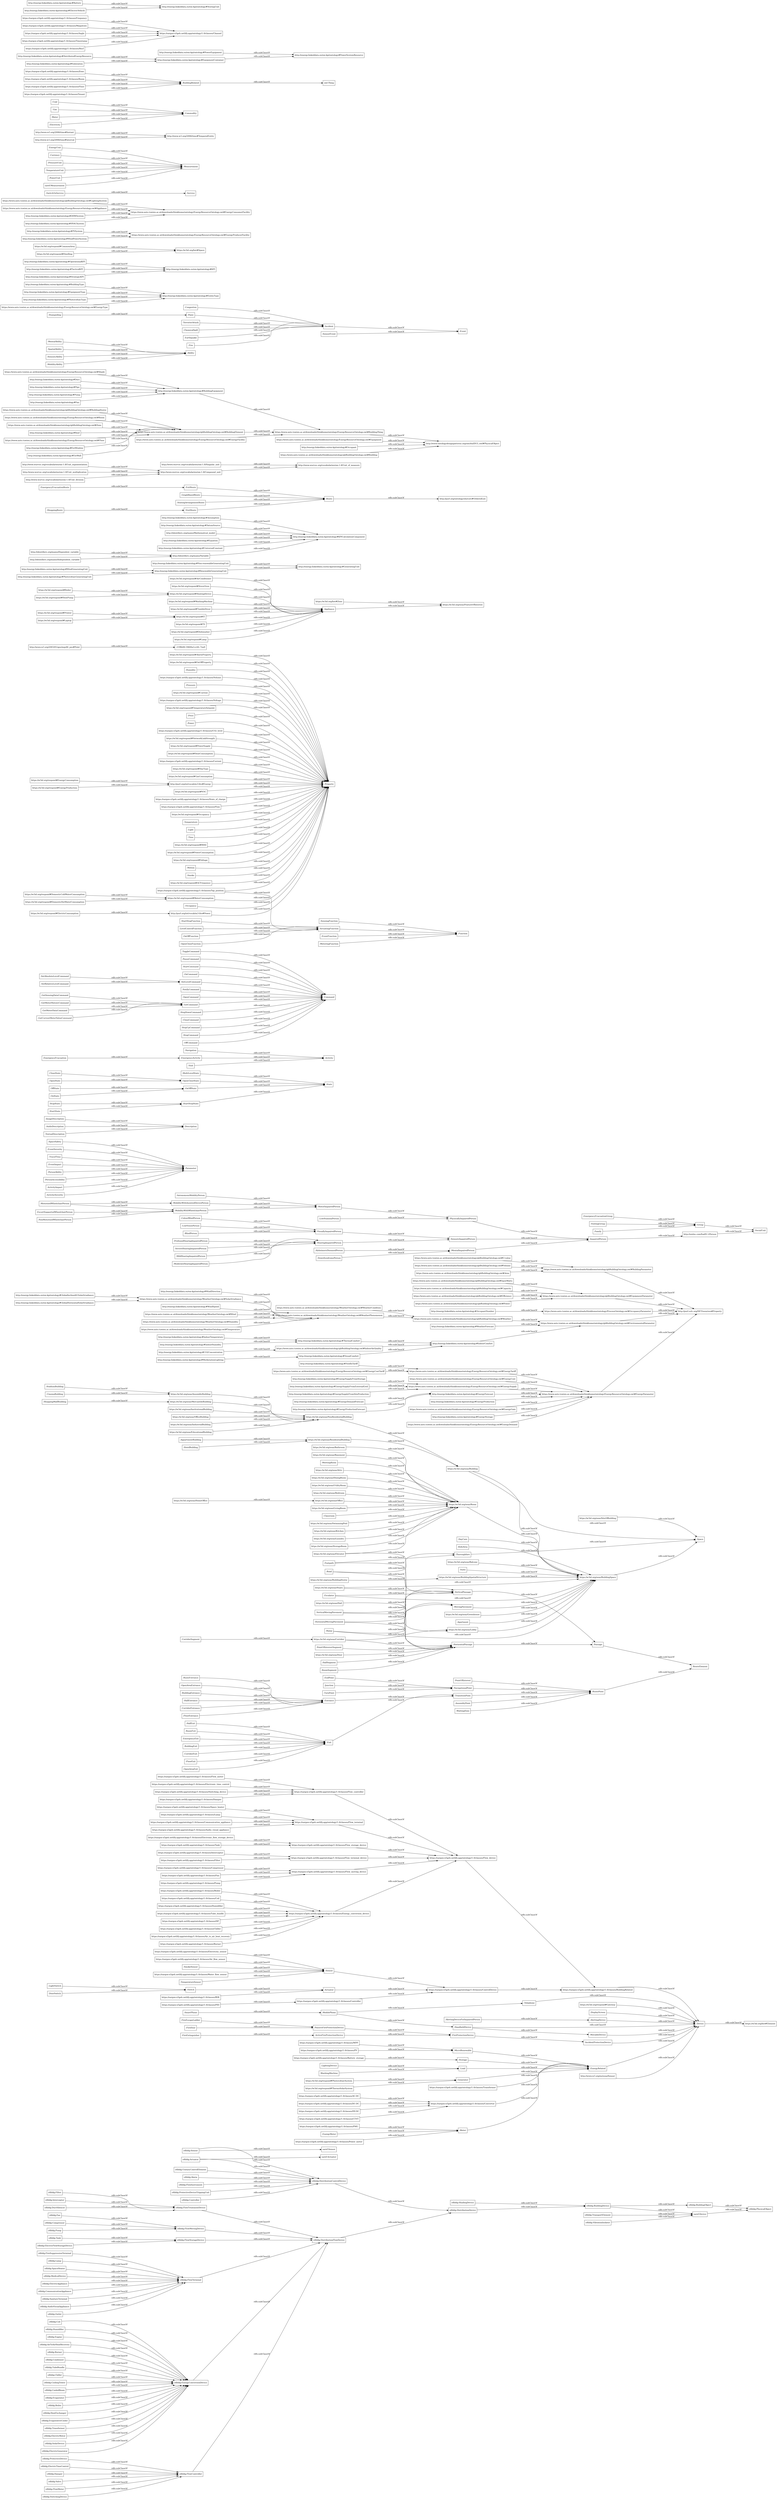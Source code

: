 digraph ar2dtool_diagram { 
rankdir=LR;
size="1000"
node [shape = rectangle, color="black"]; "s4bldg:Outlet" "https://sargon-n5geh.netlify.app/ontology/1.0/classes/PMU" "s4bldg:Tank" "https://w3id.org/seas/HomeOffice" "http://energy.linkeddata.es/em-kpi/ontology#EnergyDemandForecast" ":MentalImpairedPerson" "s4bldg:Sensor" "s4bldg:FlowTerminal" ":SpaceSafety" ":ImageDescription" ":StartStopState" ":Navigation" "s4bldg:ElectricGenerator" "https://w3id.org/seas/Building" "https://w3id.org/respond#ThermoSolarSystem" "https://sargon-n5geh.netlify.app/ontology/1.0/classes/Coil" ":ProfoundHearingImpairedPerson" ":ToggleCommand" "s4bldg:Coil" "https://w3id.org/respond#Current" ":MovingPavement" "http://www.w3.org/2003/01/geo/wgs84_pos#Point" ":PauseCommand" "https://w3id.org/respond#DomesticHotWaterConsumption" "http://energy.linkeddata.es/em-kpi/ontology#WorkstationLighting" ":Command" ":Appliance" ":SensingFunction" "http://energy.linkeddata.es/em-kpi/ontology#RenewableGeneratingUnit" ":MotorImpairedPerson" "http://identifiers.org/mamo/Variable" ":MicroRenewable" "http://energy.linkeddata.es/em-kpi/ontology#EnergyProduction" ":SocialUnit" "https://sargon-n5geh.netlify.app/ontology/1.0/classes/Voltage" "s4bldg:Humidifier" "https://sargon-n5geh.netlify.app/ontology/1.0/classes/Electricity_sensor" "https://sargon-n5geh.netlify.app/ontology/1.0/classes/Flow_device" ":Footpath" "s4bldg:VibrationIsolator" "https://sargon-n5geh.netlify.app/ontology/1.0/classes/RVK" ":VisitRoute" "https://sargon-n5geh.netlify.app/ontology/1.0/classes/Flow_terminal_device" "https://w3id.org/respond#TemperatureSetpoint" "http://www.wurvoc.org/vocabularies/om-1.8/Compound_unit" "-21f8b08:19600a1cc44:-7ea9" "https://w3id.org/respond#EnergyProduction" ":MultiLevelState" ":RoomEntrance" "https://w3id.org/seas/BuildingStorey" ":EventSeverity" "https://w3id.org/seas/Hall" "https://www.auto.tuwien.ac.at/downloads/thinkhome/ontology/gbBuildingOntology.owl#BuildingParameter" "s4bldg:Engine" "https://www.auto.tuwien.ac.at/downloads/thinkhome/ontology/gbBuildingOntology.owl#BuildingStorey" "s4bldg:AirToAirHeatRecovery" ":OpenCloseFunction" ":StartCommand" ":MentalAbility" "http://energy.linkeddata.es/em-kpi/ontology#FeedInTariff" "http://www.wurvoc.org/vocabularies/om-1.8/Unit_exponentiation" ":Congestion" ":SensorEvent" ":FireDoor" "https://sargon-n5geh.netlify.app/ontology/1.0/classes/PV" ":HotelBuilding" ":OpenAreaEntrance" ":VisuallyImpairedPerson" ":Price" ":Power" "https://sargon-n5geh.netlify.app/ontology/1.0/classes/Filter" ":TravelTime" "https://w3id.org/seas/BuildingSpatialStructure" "https://w3id.org/seas/ResidentialBuilding" ":MobilePhone" ":StartStopFunction" ":Panic" "http://energy.linkeddata.es/em-kpi/ontology#IndoorComfort" "https://w3id.org/seas/Greenhouse" "https://w3id.org/seas/StorageRoom" ":Passage" "https://sargon-n5geh.netlify.app/ontology/1.0/classes/WPP" "http://energy.linkeddata.es/em-kpi/ontology#GlobalInclined41SolarIrradiance" "s4bldg:BuildingDevice" ":Space" ":EmergencyExit" ":OnCommand" ":EventImpact" ":EmergencyEvacuationGroup" ":BuildingEntrance" ":Apartment" ":StopState" "https://sargon-n5geh.netlify.app/ontology/1.0/classes/Flow_moving_device" "https://w3id.org/seas/SiteOfBuilding" "https://w3id.org/seas/Bathroom" ":Route" "s4bldg:Burner" "https://w3id.org/seas/Basement" "https://www.auto.tuwien.ac.at/downloads/thinkhome/ontology/gbBuildingOntology.owl#EquipmentParameter" "s4bldg:Condenser" "s4bldg:EnergyConversionDevice" "s4bldg:Fan" ":BuildingExit" "http://energy.linkeddata.es/em-kpi/ontology#BuildingType" "https://w3id.org/seas/Lobby" ":HallSegment" "https://www.auto.tuwien.ac.at/downloads/thinkhome/ontology/gbBuildingOntology.owl#Volume" ":TerroristAttack" "https://w3id.org/seas/OfficeBuilding" "http://xmlns.com/foaf/0.1/Person" "s4bldg:ElectricFlowStorageDevice" ":DayCare" ":ExitRoute" ":OffState" "saref:Sensor" "https://w3id.org/respond#DomesticColdWaterConsumption" "https://www.auto.tuwien.ac.at/downloads/thinkhome/ontology/WeatherOntology.owl#Humidity" ":EmergencyActivity" "https://w3id.org/seas/Office" ":Property" ":SetAbsoluteLevelCommand" "http://energy.linkeddata.es/em-kpi/ontology#OperationalKPI" "https://sargon-n5geh.netlify.app/ontology/1.0/classes/BuildingRelated" "http://energy.linkeddata.es/em-kpi/ontology#KPICalculationComponent" "https://w3id.org/respond#CommonArea" "https://sargon-n5geh.netlify.app/ontology/1.0/classes/CO2_level" "https://w3id.org/respond#NetworkLinkStrength" "https://w3id.org/respond#Gateway" ":MotorisedWheelchairPerson" "https://www.auto.tuwien.ac.at/downloads/thinkhome/ontology/EnergyResourceOntology.owl#EnergyGain" ":ShoppingRoute" "http://energy.linkeddata.es/em-kpi/ontology#WeatherForecast" "https://www.auto.tuwien.ac.at/downloads/thinkhome/ontology/EnergyResourceOntology.owl#EnergyProducerFacility" "http://energy.linkeddata.es/em-kpi/ontology#Assumption" "http://energy.linkeddata.es/em-kpi/ontology#PVSystem" ":MeetingRoom" "s4bldg:TransportElement" ":NavigationalPoint" "https://www.auto.tuwien.ac.at/downloads/thinkhome/ontology/gbBuildingOntology.owl#IndoorAirQuality" ":DisplayScreen" "https://w3id.org/respond#PowerSupply" "https://sargon-n5geh.netlify.app/ontology/1.0/classes/Fan" "https://w3id.org/respond#HeatConsumption" ":PhysicallyImpairedPerson" "https://www.auto.tuwien.ac.at/downloads/thinkhome/ontology/gbBuildingOntology.owl#LightingSystem" "http://energy.linkeddata.es/em-kpi/ontology#EnergyStorage" "http://energy.linkeddata.es/em-kpi/ontology#EntityType" ":PersonAbility" ":Service" ":PointOfInterestSegment" ":State" "https://sargon-n5geh.netlify.app/ontology/1.0/classes/Current" "s4bldg:FireSuppressionTerminal" "s4bldg:Lamp" "saref:Actuator" "https://sargon-n5geh.netlify.app/ontology/1.0/classes/Humidifier" "http://www.ontologydesignpatterns.org/ont/dul/DUL.owl#PhysicalObject" "https://w3id.org/respond#DayType" "https://www.auto.tuwien.ac.at/downloads/thinkhome/ontology/gbBuildingOntology.owl#Power" "https://sargon-n5geh.netlify.app/ontology/1.0/classes/Pump" ":SetLevelCommand" ":AlertingDevice" "https://w3id.org/respond#GasConsumption" ":HorizontalMovingPavement" ":CorridorExit" "http://energy.linkeddata.es/em-kpi/ontology#ExtWall" "http://energy.linkeddata.es/em-kpi/ontology#WindPowerSystem" "https://w3id.org/seas/IndustrialBuilding" "http://purl.org/iot/vocab/m3-lite#Energy" ":MovableDevice" ":EnergyUnit" "https://w3id.org/seas/DiningRoom" "http://energy.linkeddata.es/em-kpi/ontology#Pipe" "http://www.w3.org/2006/time#Instant" "https://sargon-n5geh.netlify.app/ontology/1.0/classes/Damper" "s4bldg:ShadingDevice" "https://sargon-n5geh.netlify.app/ontology/1.0/classes/Energy_conversion_device" "https://w3id.org/seas/Elevator" "https://www.auto.tuwien.ac.at/downloads/thinkhome/ontology/WeatherOntology.owl#Temperature" ":Sensor" ":CorridorSegment" "https://w3id.org/respond#VOC" ":Coal" "https://www.auto.tuwien.ac.at/downloads/thinkhome/ontology/EnergyResourceOntology.owl#EnergyParameter" ":NotifyCommand" ":VisitingGroup" ":GraphBasedRoute" ":AudioDescription" "https://w3id.org/respond#AirConditioner" "https://w3id.org/seas/UtilityRoom" "https://sargon-n5geh.netlify.app/ontology/1.0/classes/Audio_visual_appliance" "http://energy.linkeddata.es/em-kpi/ontology#WindGeneratingUnit" "https://www.auto.tuwien.ac.at/downloads/thinkhome/ontology/EnergyResourceOntology.owl#EnergyDemand" "https://sargon-n5geh.netlify.app/ontology/1.0/classes/Flow_meter" "https://sargon-n5geh.netlify.app/ontology/1.0/classes/Electronic_time_control" "https://w3id.org/bot#Space" ":ChemicalSpill" "http://energy.linkeddata.es/em-kpi/ontology#EnergySupplyFromStorage" "https://w3id.org/respond#StoveOven" "https://sargon-n5geh.netlify.app/ontology/1.0/classes/State_of_charge" "https://sargon-n5geh.netlify.app/ontology/1.0/classes/Flow" "http://energy.linkeddata.es/em-kpi/ontology#WindDirection" "https://w3id.org/respond#Boiler" "https://sargon-n5geh.netlify.app/ontology/1.0/classes/CT-VT" "https://w3id.org/respond#HeatingDevice" "https://www.auto.tuwien.ac.at/downloads/thinkhome/ontology/EnergyResourceOntology.owl#BuildingThing" ":ColourBlindPerson" ":PointOfInterest" "https://w3id.org/respond#WashingMachine" "s4bldg:Filter" ":HandheldDevice" "s4bldg:TubeBundle" "https://w3id.org/respond#TumbleDryer" ":Telephone" ":EmergencyEvacuationRoute" ":Junction" "https://w3id.org/respond#IT" "https://sargon-n5geh.netlify.app/ontology/1.0/classes/Tube_bundle" ":PersonAccessibility" "s4bldg:FlowInstrument" "https://w3id.org/seas/Room" ":SpatialAbility" ":LevelControlFunction" ":Group" "https://sargon-n5geh.netlify.app/ontology/1.0/classes/Zone" "http://energy.linkeddata.es/em-kpi/ontology#EnergyProductionForecast" ":Device" "https://sargon-n5geh.netlify.app/ontology/1.0/classes/Air_flow_sensor" "https://www.auto.tuwien.ac.at/downloads/thinkhome/ontology/WeatherOntology.owl#WeatherCondition" "https://w3id.org/seas/Stairs" ":ActuatingFunction" "s4bldg:SwitchingDevice" ":SetRelativeLevelCommand" "https://w3id.org/seas/Attic" ":AssemblyPoint" "https://w3id.org/seas/BuildingSpace" "https://www.auto.tuwien.ac.at/downloads/thinkhome/ontology/WeatherOntology.owl#WeatherPhenomenon" "https://www.auto.tuwien.ac.at/downloads/thinkhome/ontology/gbBuildingOntology.owl#Area" "http://energy.linkeddata.es/em-kpi/ontology#EnergySupplyFromExternalGrid" ":AlzheimersDiseasedPerson" "s4bldg:Chiller" "http://energy.linkeddata.es/em-kpi/ontology#PowerEquipment" ":FireExtinguisher" "https://sargon-n5geh.netlify.app/ontology/1.0/classes/Frequency" "https://w3id.org/respond#Occupancy" "s4bldg:FlowController" "s4bldg:FlowTreatmentDevice" ":SensoryAbility" ":Temperature" ":ActivityImpact" "http://energy.linkeddata.es/em-kpi/ontology#Pump" ":SmartPhone" "http://energy.linkeddata.es/em-kpi/ontology#Fan" "http://energy.linkeddata.es/em-kpi/ontology#EquipmentType" "http://energy.linkeddata.es/em-kpi/ontology#TacticalKPI" ":Currency" ":Storage" "https://w3id.org/respond#Printer" ":Event" "https://w3id.org/seas/EducationalBuilding" "http://energy.linkeddata.es/em-kpi/ontology#PhotovoltaicGeneratingUnit" "https://www.auto.tuwien.ac.at/downloads/thinkhome/ontology/ProcessOntology.owl#OccupancyParameter" "https://www.auto.tuwien.ac.at/downloads/thinkhome/ontology/EnergyResourceOntology.owl#EnergyTariff" ":FireProtectionDevice" "https://www.auto.tuwien.ac.at/downloads/thinkhome/ontology/EnergyResourceOntology.owl#Appliance" "http://energy.linkeddata.es/em-kpi/ontology#PhotovoltaicType" ":GetSensingDataCommand" ":Gas" "https://sargon-n5geh.netlify.app/ontology/1.0/classes/Maqnitute" ":Stampeding" "https://w3id.org/seas/Bedroom" ":Parameter" ":BuildingRelated" "http://energy.linkeddata.es/em-kpi/ontology#GlobalHorizontalSolarIrradiance" "s4bldg:CoolingTower" ":TurnPoint" ":PressureUnit" "https://sargon-n5geh.netlify.app/ontology/1.0/classes/Channel" "https://sargon-n5geh.netlify.app/ontology/1.0/classes/Angle" "https://www.auto.tuwien.ac.at/downloads/thinkhome/ontology/WeatherOntology.owl#SolarIrradiance" "https://sargon-n5geh.netlify.app/ontology/1.0/classes/HP" ":WashingMachine" "http://www.wurvoc.org/vocabularies/om-1.8/Unit_multiplication" ":SmokeSensor" "s4bldg:CooledBeam" "https://www.auto.tuwien.ac.at/downloads/thinkhome/ontology/EnergyResourceOntology.owl#Room" ":StartState" "https://sargon-n5geh.netlify.app/ontology/1.0/classes/Flow_controller" ":AppartmentBuilding" ":EscortSupportedWheelchairPerson" "https://www.auto.tuwien.ac.at/downloads/thinkhome/ontology/gbBuildingOntology.owl#U-value" ":VerticalMovingPavement" "http://www.wurvoc.org/vocabularies/om-1.8/Singular_unit" ":RouteElement" "https://sargon-n5geh.netlify.app/ontology/1.0/classes/Flow_terminal" ":CloseState" ":DownSyndromePerson" ":EventFunction" "http://energy.linkeddata.es/em-kpi/ontology#EnergySupplyFromSiteProduction" "https://w3id.org/seas/Door" "https://sargon-n5geh.netlify.app/ontology/1.0/classes/Water_flow_sensor" "http://energy.linkeddata.es/em-kpi/ontology#DistributedEnergyResource" ":EndPoint" ":Water" "http://energy.linkeddata.es/em-kpi/ontology#VisualComfort" ":Light" "http://energy.linkeddata.es/em-kpi/ontology#Substation" "https://sargon-n5geh.netlify.app/ontology/1.0/classes/Flow_storage_device" "http://identifiers.org/mamo/Dependent_variable" ":Activity" ":LowVisionPerson" "https://www.auto.tuwien.ac.at/downloads/thinkhome/ontology/EnergyResourceOntology.owl#EnergyType" ":VerticalPassage" ":MeteringFunction" "http://energy.linkeddata.es/em-kpi/ontology#DatumSource" "https://www.auto.tuwien.ac.at/downloads/thinkhome/ontology/gbBuildingOntology.owl#Weather" ":OnOffFunction" ":OpenCommand" "http://energy.linkeddata.es/em-kpi/ontology#IndoorTemperature" ":Load" ":Ability" "https://w3id.org/seas/AssemblyBuilding" "s4bldg:Evaporator" "https://w3id.org/seas/Corridor" ":IncidentProtectionDevice" "https://sargon-n5geh.netlify.app/ontology/1.0/classes/Timestamp" ":TemperatureUnit" ":LightingDevice" ":EnergyMeter" "s4bldg:SpaceHeater" ":KidsArea" ":AutonomousMobilityPerson" "https://w3id.org/seas/NonResidentialBuilding" "http://energy.linkeddata.es/em-kpi/ontology#Battery" "https://sargon-n5geh.netlify.app/ontology/1.0/classes/AC-DC" "https://w3id.org/seas/Balcony" ":SevereHearingImpairedPerson" ":FloorExit" ":SensoryImpairedPerson" "s4bldg:Interceptor" ":MildHearingImpairedPerson" "s4bldg:Boiler" ":Measurement" "http://energy.linkeddata.es/em-kpi/ontology#ElectricVehicle" "https://sargon-n5geh.netlify.app/ontology/1.0/classes/Tank" "http://energy.linkeddata.es/em-kpi/ontology#PowerSystemResource" ":LightSwitch" ":Escalator" "http://energy.linkeddata.es/em-kpi/ontology#BuildingEquipment" "http://energy.linkeddata.es/em-kpi/ontology#KPI" "https://www.auto.tuwien.ac.at/downloads/thinkhome/ontology/gbBuildingOntology.owl#InputWatts" ":EmergencyEvacuation" ":SeatingArrangementRoute" "https://sargon-n5geh.netlify.app/ontology/1.0/classes/Room" "https://sargon-n5geh.netlify.app/ontology/1.0/classes/Power_meter" ":Exit" "https://sargon-n5geh.netlify.app/ontology/1.0/classes/Floor" "https://sargon-n5geh.netlify.app/ontology/1.0/classes/Transformer" "https://www.auto.tuwien.ac.at/downloads/thinkhome/ontology/EnergyResourceOntology.owl#EnergyCost" ":HearingImpairedPerson" "s4bldg:DistributionControlDevice" ":Time" "s4bldg:Actuator" "s4bldg:HeatExchanger" "http://energy.linkeddata.es/em-kpi/ontology#GeneratingUnit" "http://energy.linkeddata.es/em-kpi/ontology#IndoorHumidity" ":ActiveFireProtectionDevice" "https://sargon-n5geh.netlify.app/ontology/1.0/classes/Space_heater" "s4bldg:ProtectiveDevice" "https://sargon-n5geh.netlify.app/ontology/1.0/classes/Tap_position" "http://identifiers.org/mamo/Independent_variable" "https://w3id.org/respond#PhotovoltaicSystem" ":PowerUnit" ":Thoroughfare" ":StadiumBuilding" ":Generator" "https://www.auto.tuwien.ac.at/downloads/thinkhome/ontology/EnergyResourceOntology.owl#EnergySupply" ":OpenAreaExit" ":HallEntrance" ":HallExit" "s4bldg:MedicalDevice" "https://www.auto.tuwien.ac.at/downloads/thinkhome/ontology/gbBuildingOntology.owl#Zone" "https://w3id.org/respond#RSSI" ":GetCommand" ":Earthquake" "http://energy.linkeddata.es/em-kpi/ontology#WindSpeed" "s4bldg:EvaporativeCooler" ":AlertingDeviceForImpairedPerson" "s4bldg:ElectricAppliance" "https://w3id.org/respond#PowerConsumption" "https://www.auto.tuwien.ac.at/downloads/thinkhome/ontology/gbBuildingOntology.owl#Capacity" "http://www.w3.org/2006/time#TemporalEntity" "http://www.w3.org/2006/time#Interval" "https://w3id.org/seas/LivingRoom" "https://sargon-n5geh.netlify.app/ontology/1.0/classes/Lamp" ":Family" "s4bldg:DuctSilencer" "https://sargon-n5geh.netlify.app/ontology/1.0/classes/Chiller" "https://w3id.org/seas/MercantileBuilding" "https://w3id.org/seas/FeatureOfInterest" ":CinemaBuilding" "s4bldg:CommunicationAppliance" "s4bldg:Controller" "https://w3id.org/respond#HeatPump" "https://www.auto.tuwien.ac.at/downloads/thinkhome/ontology/EnergyResourceOntology.owl#EnergyCostTariff" "s4bldg:BuildingObject" "https://www.auto.tuwien.ac.at/downloads/thinkhome/ontology/gbBuildingOntology.owl#BuildingElement" ":Classroom" ":LowStaminaPerson" "https://sargon-n5geh.netlify.app/ontology/1.0/classes/Compressor" "http://energy.linkeddata.es/em-kpi/ontology#CO2Concentration" "s4bldg:ElectricTimeControl" "https://sargon-n5geh.netlify.app/ontology/1.0/classes/ControlDevice" ":GetMeterHistoryCommand" ":StepDownCommand" "https://www.auto.tuwien.ac.at/downloads/thinkhome/ontology/EnergyResourceOntology.owl#Equipment" "s4bldg:Damper" "https://www.auto.tuwien.ac.at/downloads/thinkhome/ontology/EnergyResourceOntology.owl#EnergyFacility" ":OpenState" "https://w3id.org/respond#Voltage" ":ImpairedPerson" "saref:Measurement" ":Actuator" "https://w3id.org/respond#Laptop" ":GetMeterDataCommand" "s4bldg:DistributionFlowDevice" "https://sargon-n5geh.netlify.app/ontology/1.0/classes/Switching_device" ":DoorSwitch" ":Road" "http://energy.linkeddata.es/em-kpi/ontology#StoringUnit" "https://www.auto.tuwien.ac.at/downloads/thinkhome/ontology/WeatherOntology.owl#Wind" "https://w3id.org/respond#EnergyConsumption" ":TextualDescription" "https://w3id.org/seas/InstitutionalBuilding" "http://www.wurvoc.org/vocabularies/om-1.8/Unit_of_measure" ":OpenCloseState" "https://www.auto.tuwien.ac.at/downloads/thinkhome/ontology/EnergyResourceOntology.owl#EnergyConsumerFacility" "s4bldg:UnitaryControlElement" "http://energy.linkeddata.es/em-kpi/ontology#Occupant" "https://w3id.org/bot#Element" "https://w3id.org/seas/SwimmingPool" ":Motion" "https://www.auto.tuwien.ac.at/downloads/thinkhome/ontology/EnergyResourceOntology.owl#Shade" "https://w3id.org/respond#TV" ":PassiveFireProtectionDevice" "https://w3id.org/respond#Dwelling" "https://sargon-n5geh.netlify.app/ontology/1.0/classes/Convertor" "http://energy.linkeddata.es/em-kpi/ontology#ThermalComfort" "http://energy.linkeddata.es/em-kpi/ontology#DHWSystem" ":Meter" ":TemperatureSensor" "http://energy.linkeddata.es/em-kpi/ontology#Duct" "s4bldg:Compressor" ":RoomExit" "s4bldg:FlowMovingDevice" ":ModerateHearingImpairedPerson" "https://sargon-n5geh.netlify.app/ontology/1.0/classes/Interceptor" "https://www.auto.tuwien.ac.at/downloads/thinkhome/ontology/gbBuildingOntology.owl#Efficiency" "http://identifiers.org/mamo/Mathematical_model" ":NonMotorisedWheelchairPerson" "http://energy.linkeddata.es/em-kpi/ontology#OccupantNumber" ":HorizontalPassage" "s4bldg:Transformer" "http://purl.org/ontology/olo/core#OrderedList" ":OnOffState" "https://sargon-n5geh.netlify.app/ontology/1.0/classes/Battery_storage" "http://www.w3.org/ns/sosa/Sensor" "s4bldg:Valve" "https://w3id.org/respond#ElectricConsumption" ":FireEscapeLadder" "https://sargon-n5geh.netlify.app/ontology/1.0/classes/Electronic_flow_storage_device" "s4bldg:ElectricMotor" "http://energy.linkeddata.es/em-kpi/ontology#Roof" ":Entrance" "https://sargon-n5geh.netlify.app/ontology/1.0/classes/Air_to_air_heat_recovery" "https://w3id.org/bot#Zone" ":BlindPerson" "http://www.wurvoc.org/vocabularies/om-1.8/Unit_division" "s4bldg:SanitaryTerminal" "https://www.auto.tuwien.ac.at/downloads/thinkhome/ontology/EnergyResourceOntology.owl#Floor" ":Smoke" "https://sargon-n5geh.netlify.app/ontology/1.0/classes/DC-DC" "s4bldg:FlowStorageDevice" ":GetCurrentMeterValueCommand" "https://w3id.org/seas/Kitchen" ":Function" ":Switch" "https://sargon-n5geh.netlify.app/ontology/1.0/classes/Rocf" ":ActivitySeverity" ":Commodity" ":Suite" "https://w3id.org/respond#ACFrequency" "s4bldg:Pump" "http://purl.oclc.org/NET/ssnx/ssn#Property" "http://energy.linkeddata.es/em-kpi/ontology#ExtWindow" ":RoutePoint" "https://w3id.org/respond#WaterConsumption" ":Ramp" ":CloseCommand" ":MobilityWithWheelchairPerson" ":Visit" "https://sargon-n5geh.netlify.app/ontology/1.0/classes/Burner" ":WaitingZone" "s4bldg:PhysicalObject" "https://sargon-n5geh.netlify.app/ontology/1.0/classes/PID" ":SwitchOnService" "https://sargon-n5geh.netlify.app/ontology/1.0/classes/Boiler" ":Occupancy" "s4bldg:AudioVisualAppliance" "s4bldg:Alarm" "s4bldg:FlowMeter" ":Fire" ":StepUpCommand" "http://energy.linkeddata.es/em-kpi/ontology#Equation" "s4bldg:DistributionDevice" ":Device" "https://sargon-n5geh.netlify.app/ontology/1.0/classes/Controller" "https://www.auto.tuwien.ac.at/downloads/thinkhome/ontology/gbBuildingOntology.owl#EnvironmentalParameter" ":MobilityAbility" ":TransitionPoint" ":Electricity" "http://energy.linkeddata.es/em-kpi/ontology#UniversalConstant" "http://energy.linkeddata.es/em-kpi/ontology#EnergyForecast" "https://w3id.org/seas/Laundry" "https://sargon-n5geh.netlify.app/ontology/1.0/classes/Tenant" ":ShoppingMallBuilding" "http://purl.org/iot/vocab/m3-lite#Power" ":StopCommand" ":MobilityWithAssistedDevicePerson" "https://sargon-n5geh.netlify.app/ontology/1.0/classes/HV-DC" ":Incident" "http://energy.linkeddata.es/em-kpi/ontology#Non-renewableGeneratingUnit" "https://w3id.org/respond#Dishwasher" "https://w3id.org/respond#AlarmProperty" "s4bldg:SolarDevice" "https://w3id.org/respond#OnOffProperty" ":Humidity" "https://sargon-n5geh.netlify.app/ontology/1.0/classes/Communication_appliance" "s4bldg:ProtectiveDeviceTrippingUnit" "https://www.auto.tuwien.ac.at/downloads/thinkhome/ontology/gbBuildingOntology.owl#Building" "http://energy.linkeddata.es/em-kpi/ontology#EquipmentContainer" "http://energy.linkeddata.es/em-kpi/ontology#StrategicKPI" ":Description" ":RoomSegment" "http://energy.linkeddata.es/em-kpi/ontology#HVACSystem" ":OffCommand" ":CorridorEntrance" ":EnergyRelated" "https://sargon-n5geh.netlify.app/ontology/1.0/classes/Volume" "owl:Thing" ":OnState" "https://w3id.org/respond#Lamp" "saref:Device" ":FloorEntrance" ":Pressure" ; /*classes style*/
	"https://sargon-n5geh.netlify.app/ontology/1.0/classes/ControlDevice" -> "https://sargon-n5geh.netlify.app/ontology/1.0/classes/BuildingRelated" [ label = "rdfs:subClassOf" ];
	"http://energy.linkeddata.es/em-kpi/ontology#EquipmentContainer" -> "http://energy.linkeddata.es/em-kpi/ontology#PowerSystemResource" [ label = "rdfs:subClassOf" ];
	":NonMotorisedWheelchairPerson" -> ":MobilityWithWheelchairPerson" [ label = "rdfs:subClassOf" ];
	":AssemblyPoint" -> ":RoutePoint" [ label = "rdfs:subClassOf" ];
	"http://energy.linkeddata.es/em-kpi/ontology#Pipe" -> "http://energy.linkeddata.es/em-kpi/ontology#BuildingEquipment" [ label = "rdfs:subClassOf" ];
	":PowerUnit" -> ":Measurement" [ label = "rdfs:subClassOf" ];
	"https://w3id.org/seas/Bathroom" -> "https://w3id.org/seas/Room" [ label = "rdfs:subClassOf" ];
	":MobilePhone" -> ":Telephone" [ label = "rdfs:subClassOf" ];
	":MobilePhone" -> ":HandheldDevice" [ label = "rdfs:subClassOf" ];
	"https://www.auto.tuwien.ac.at/downloads/thinkhome/ontology/EnergyResourceOntology.owl#Appliance" -> "https://www.auto.tuwien.ac.at/downloads/thinkhome/ontology/EnergyResourceOntology.owl#EnergyConsumerFacility" [ label = "rdfs:subClassOf" ];
	":PressureUnit" -> ":Measurement" [ label = "rdfs:subClassOf" ];
	"http://www.w3.org/2006/time#Interval" -> "http://www.w3.org/2006/time#TemporalEntity" [ label = "rdfs:subClassOf" ];
	"https://www.auto.tuwien.ac.at/downloads/thinkhome/ontology/gbBuildingOntology.owl#BuildingStorey" -> "https://www.auto.tuwien.ac.at/downloads/thinkhome/ontology/gbBuildingOntology.owl#BuildingElement" [ label = "rdfs:subClassOf" ];
	"http://energy.linkeddata.es/em-kpi/ontology#WindPowerSystem" -> "https://www.auto.tuwien.ac.at/downloads/thinkhome/ontology/EnergyResourceOntology.owl#EnergyProducerFacility" [ label = "rdfs:subClassOf" ];
	"https://www.auto.tuwien.ac.at/downloads/thinkhome/ontology/gbBuildingOntology.owl#Area" -> "https://www.auto.tuwien.ac.at/downloads/thinkhome/ontology/gbBuildingOntology.owl#BuildingParameter" [ label = "rdfs:subClassOf" ];
	":OnCommand" -> ":Command" [ label = "rdfs:subClassOf" ];
	"https://www.auto.tuwien.ac.at/downloads/thinkhome/ontology/EnergyResourceOntology.owl#EnergyFacility" -> "https://www.auto.tuwien.ac.at/downloads/thinkhome/ontology/EnergyResourceOntology.owl#BuildingThing" [ label = "rdfs:subClassOf" ];
	"https://w3id.org/respond#WashingMachine" -> ":Appliance" [ label = "rdfs:subClassOf" ];
	"http://energy.linkeddata.es/em-kpi/ontology#TacticalKPI" -> "http://energy.linkeddata.es/em-kpi/ontology#KPI" [ label = "rdfs:subClassOf" ];
	"https://w3id.org/seas/BuildingSpatialStructure" -> "https://w3id.org/seas/BuildingSpace" [ label = "rdfs:subClassOf" ];
	"https://www.auto.tuwien.ac.at/downloads/thinkhome/ontology/EnergyResourceOntology.owl#EnergyCost" -> "https://www.auto.tuwien.ac.at/downloads/thinkhome/ontology/EnergyResourceOntology.owl#EnergyParameter" [ label = "rdfs:subClassOf" ];
	":TurnPoint" -> ":NavigationalPoint" [ label = "rdfs:subClassOf" ];
	"https://w3id.org/respond#ThermoSolarSystem" -> ":Generator" [ label = "rdfs:subClassOf" ];
	":Smoke" -> ":Property" [ label = "rdfs:subClassOf" ];
	":SetAbsoluteLevelCommand" -> ":SetLevelCommand" [ label = "rdfs:subClassOf" ];
	":ImpairedPerson" -> "http://xmlns.com/foaf/0.1/Person" [ label = "rdfs:subClassOf" ];
	":OnOffFunction" -> ":ActuatingFunction" [ label = "rdfs:subClassOf" ];
	"s4bldg:SolarDevice" -> "s4bldg:EnergyConversionDevice" [ label = "rdfs:subClassOf" ];
	"https://w3id.org/respond#DomesticColdWaterConsumption" -> "https://w3id.org/respond#WaterConsumption" [ label = "rdfs:subClassOf" ];
	"https://w3id.org/seas/MercantileBuilding" -> "https://w3id.org/seas/NonResidentialBuilding" [ label = "rdfs:subClassOf" ];
	"https://w3id.org/respond#ACFrequency" -> ":Property" [ label = "rdfs:subClassOf" ];
	"https://www.auto.tuwien.ac.at/downloads/thinkhome/ontology/gbBuildingOntology.owl#BuildingElement" -> "https://www.auto.tuwien.ac.at/downloads/thinkhome/ontology/EnergyResourceOntology.owl#BuildingThing" [ label = "rdfs:subClassOf" ];
	":MicroRenewable" -> ":EnergyRelated" [ label = "rdfs:subClassOf" ];
	"s4bldg:SanitaryTerminal" -> "s4bldg:FlowTerminal" [ label = "rdfs:subClassOf" ];
	":SeatingArrangementRoute" -> ":Route" [ label = "rdfs:subClassOf" ];
	":NotifyCommand" -> ":Command" [ label = "rdfs:subClassOf" ];
	"s4bldg:Filter" -> "s4bldg:FlowTreatmentDevice" [ label = "rdfs:subClassOf" ];
	"http://energy.linkeddata.es/em-kpi/ontology#GlobalInclined41SolarIrradiance" -> "https://www.auto.tuwien.ac.at/downloads/thinkhome/ontology/WeatherOntology.owl#SolarIrradiance" [ label = "rdfs:subClassOf" ];
	"https://w3id.org/respond#Laptop" -> "https://w3id.org/respond#IT" [ label = "rdfs:subClassOf" ];
	"https://sargon-n5geh.netlify.app/ontology/1.0/classes/Lamp" -> "https://sargon-n5geh.netlify.app/ontology/1.0/classes/Flow_terminal" [ label = "rdfs:subClassOf" ];
	"http://energy.linkeddata.es/em-kpi/ontology#CO2Concentration" -> "https://www.auto.tuwien.ac.at/downloads/thinkhome/ontology/gbBuildingOntology.owl#IndoorAirQuality" [ label = "rdfs:subClassOf" ];
	":Electricity" -> ":Commodity" [ label = "rdfs:subClassOf" ];
	":Switch" -> ":Actuator" [ label = "rdfs:subClassOf" ];
	"http://www.wurvoc.org/vocabularies/om-1.8/Singular_unit" -> "http://www.wurvoc.org/vocabularies/om-1.8/Unit_of_measure" [ label = "rdfs:subClassOf" ];
	":EndPoint" -> ":NavigationalPoint" [ label = "rdfs:subClassOf" ];
	":PhysicallyImpairedPerson" -> ":ImpairedPerson" [ label = "rdfs:subClassOf" ];
	"https://sargon-n5geh.netlify.app/ontology/1.0/classes/Flow" -> ":Property" [ label = "rdfs:subClassOf" ];
	"https://sargon-n5geh.netlify.app/ontology/1.0/classes/Air_flow_sensor" -> ":Sensor" [ label = "rdfs:subClassOf" ];
	"http://www.wurvoc.org/vocabularies/om-1.8/Unit_multiplication" -> "http://www.wurvoc.org/vocabularies/om-1.8/Compound_unit" [ label = "rdfs:subClassOf" ];
	"https://www.auto.tuwien.ac.at/downloads/thinkhome/ontology/gbBuildingOntology.owl#U-value" -> "https://www.auto.tuwien.ac.at/downloads/thinkhome/ontology/gbBuildingOntology.owl#BuildingParameter" [ label = "rdfs:subClassOf" ];
	"http://energy.linkeddata.es/em-kpi/ontology#GlobalHorizontalSolarIrradiance" -> "https://www.auto.tuwien.ac.at/downloads/thinkhome/ontology/WeatherOntology.owl#SolarIrradiance" [ label = "rdfs:subClassOf" ];
	":MobilityWithWheelchairPerson" -> ":MotorImpairedPerson" [ label = "rdfs:subClassOf" ];
	"https://sargon-n5geh.netlify.app/ontology/1.0/classes/PID" -> "https://sargon-n5geh.netlify.app/ontology/1.0/classes/Controller" [ label = "rdfs:subClassOf" ];
	":Junction" -> ":NavigationalPoint" [ label = "rdfs:subClassOf" ];
	":Classroom" -> "https://w3id.org/seas/Room" [ label = "rdfs:subClassOf" ];
	":StartCommand" -> ":Command" [ label = "rdfs:subClassOf" ];
	"https://sargon-n5geh.netlify.app/ontology/1.0/classes/Boiler" -> "https://sargon-n5geh.netlify.app/ontology/1.0/classes/Energy_conversion_device" [ label = "rdfs:subClassOf" ];
	":MentalAbility" -> ":Ability" [ label = "rdfs:subClassOf" ];
	"https://www.auto.tuwien.ac.at/downloads/thinkhome/ontology/gbBuildingOntology.owl#EnvironmentalParameter" -> "http://purl.oclc.org/NET/ssnx/ssn#Property" [ label = "rdfs:subClassOf" ];
	"s4bldg:FlowTreatmentDevice" -> "s4bldg:DistributionFlowDevice" [ label = "rdfs:subClassOf" ];
	":ActivityImpact" -> ":Parameter" [ label = "rdfs:subClassOf" ];
	":Meter" -> ":EnergyRelated" [ label = "rdfs:subClassOf" ];
	"s4bldg:FlowMovingDevice" -> "s4bldg:DistributionFlowDevice" [ label = "rdfs:subClassOf" ];
	"https://sargon-n5geh.netlify.app/ontology/1.0/classes/Switching_device" -> "https://sargon-n5geh.netlify.app/ontology/1.0/classes/Flow_controller" [ label = "rdfs:subClassOf" ];
	"https://w3id.org/respond#Gateway" -> ":Device" [ label = "rdfs:subClassOf" ];
	"https://sargon-n5geh.netlify.app/ontology/1.0/classes/Coil" -> "https://sargon-n5geh.netlify.app/ontology/1.0/classes/Energy_conversion_device" [ label = "rdfs:subClassOf" ];
	":Panic" -> ":Incident" [ label = "rdfs:subClassOf" ];
	"https://sargon-n5geh.netlify.app/ontology/1.0/classes/Electronic_time_control" -> "https://sargon-n5geh.netlify.app/ontology/1.0/classes/Flow_controller" [ label = "rdfs:subClassOf" ];
	":SpatialAbility" -> ":Ability" [ label = "rdfs:subClassOf" ];
	":PointOfInterestSegment" -> ":HorizontalPassage" [ label = "rdfs:subClassOf" ];
	":MotorisedWheelchairPerson" -> ":MobilityWithWheelchairPerson" [ label = "rdfs:subClassOf" ];
	":MotorisedWheelchairPerson" -> ":MobilityWithAssistedDevicePerson" [ label = "rdfs:subClassOf" ];
	"https://w3id.org/respond#ElectricConsumption" -> "http://purl.org/iot/vocab/m3-lite#Power" [ label = "rdfs:subClassOf" ];
	"http://energy.linkeddata.es/em-kpi/ontology#ExtWall" -> "https://www.auto.tuwien.ac.at/downloads/thinkhome/ontology/gbBuildingOntology.owl#BuildingElement" [ label = "rdfs:subClassOf" ];
	"https://sargon-n5geh.netlify.app/ontology/1.0/classes/Battery_storage" -> ":Storage" [ label = "rdfs:subClassOf" ];
	"http://purl.org/iot/vocab/m3-lite#Power" -> ":Property" [ label = "rdfs:subClassOf" ];
	":AlertingDevice" -> ":Device" [ label = "rdfs:subClassOf" ];
	"https://w3id.org/seas/Basement" -> "https://w3id.org/seas/Room" [ label = "rdfs:subClassOf" ];
	":MovableDevice" -> ":Device" [ label = "rdfs:subClassOf" ];
	"https://w3id.org/respond#PhotovoltaicSystem" -> ":Generator" [ label = "rdfs:subClassOf" ];
	"https://sargon-n5geh.netlify.app/ontology/1.0/classes/RVK" -> ":Actuator" [ label = "rdfs:subClassOf" ];
	":ProfoundHearingImpairedPerson" -> ":HearingImpairedPerson" [ label = "rdfs:subClassOf" ];
	":ColourBlindPerson" -> ":VisuallyImpairedPerson" [ label = "rdfs:subClassOf" ];
	":TransitionPoint" -> ":RoutePoint" [ label = "rdfs:subClassOf" ];
	"s4bldg:Sensor" -> "s4bldg:DistributionControlDevice" [ label = "rdfs:subClassOf" ];
	"s4bldg:Sensor" -> "saref:Sensor" [ label = "rdfs:subClassOf" ];
	"http://energy.linkeddata.es/em-kpi/ontology#EnergySupplyFromStorage" -> "https://www.auto.tuwien.ac.at/downloads/thinkhome/ontology/EnergyResourceOntology.owl#EnergySupply" [ label = "rdfs:subClassOf" ];
	"https://www.auto.tuwien.ac.at/downloads/thinkhome/ontology/WeatherOntology.owl#Humidity" -> "https://www.auto.tuwien.ac.at/downloads/thinkhome/ontology/WeatherOntology.owl#WeatherPhenomenon" [ label = "rdfs:subClassOf" ];
	"https://sargon-n5geh.netlify.app/ontology/1.0/classes/Timestamp" -> "https://sargon-n5geh.netlify.app/ontology/1.0/classes/Channel" [ label = "rdfs:subClassOf" ];
	"https://w3id.org/seas/SiteOfBuilding" -> ":Space" [ label = "rdfs:subClassOf" ];
	"s4bldg:SpaceHeater" -> "s4bldg:FlowTerminal" [ label = "rdfs:subClassOf" ];
	"https://w3id.org/respond#RSSI" -> ":Property" [ label = "rdfs:subClassOf" ];
	":FireProtectionDevice" -> ":IncidentProtectionDevice" [ label = "rdfs:subClassOf" ];
	":OnState" -> ":OnOffState" [ label = "rdfs:subClassOf" ];
	"s4bldg:AirToAirHeatRecovery" -> "s4bldg:EnergyConversionDevice" [ label = "rdfs:subClassOf" ];
	":DoorSwitch" -> ":Switch" [ label = "rdfs:subClassOf" ];
	":Generator" -> ":EnergyRelated" [ label = "rdfs:subClassOf" ];
	"s4bldg:ElectricGenerator" -> "s4bldg:EnergyConversionDevice" [ label = "rdfs:subClassOf" ];
	"https://w3id.org/respond#PowerConsumption" -> ":Property" [ label = "rdfs:subClassOf" ];
	"s4bldg:ProtectiveDevice" -> "s4bldg:FlowController" [ label = "rdfs:subClassOf" ];
	":RoomExit" -> ":Exit" [ label = "rdfs:subClassOf" ];
	"https://w3id.org/seas/EducationalBuilding" -> "https://w3id.org/seas/NonResidentialBuilding" [ label = "rdfs:subClassOf" ];
	":Pressure" -> ":Property" [ label = "rdfs:subClassOf" ];
	"s4bldg:Condenser" -> "s4bldg:EnergyConversionDevice" [ label = "rdfs:subClassOf" ];
	":Fire" -> ":Incident" [ label = "rdfs:subClassOf" ];
	"https://sargon-n5geh.netlify.app/ontology/1.0/classes/Current" -> ":Property" [ label = "rdfs:subClassOf" ];
	"http://energy.linkeddata.es/em-kpi/ontology#IndoorComfort" -> "https://www.auto.tuwien.ac.at/downloads/thinkhome/ontology/gbBuildingOntology.owl#EnvironmentalParameter" [ label = "rdfs:subClassOf" ];
	":AudioDescription" -> ":Description" [ label = "rdfs:subClassOf" ];
	"https://www.auto.tuwien.ac.at/downloads/thinkhome/ontology/EnergyResourceOntology.owl#Equipment" -> "http://www.ontologydesignpatterns.org/ont/dul/DUL.owl#PhysicalObject" [ label = "rdfs:subClassOf" ];
	"https://w3id.org/seas/Hall" -> "https://w3id.org/seas/Lobby" [ label = "rdfs:subClassOf" ];
	":ActivitySeverity" -> ":Parameter" [ label = "rdfs:subClassOf" ];
	"https://sargon-n5geh.netlify.app/ontology/1.0/classes/BuildingRelated" -> ":Device" [ label = "rdfs:subClassOf" ];
	"https://www.auto.tuwien.ac.at/downloads/thinkhome/ontology/EnergyResourceOntology.owl#EnergyType" -> "http://energy.linkeddata.es/em-kpi/ontology#EntityType" [ label = "rdfs:subClassOf" ];
	":Congestion" -> ":Incident" [ label = "rdfs:subClassOf" ];
	":Device" -> "https://w3id.org/bot#Element" [ label = "rdfs:subClassOf" ];
	"s4bldg:Pump" -> "s4bldg:FlowMovingDevice" [ label = "rdfs:subClassOf" ];
	"s4bldg:CooledBeam" -> "s4bldg:EnergyConversionDevice" [ label = "rdfs:subClassOf" ];
	"https://sargon-n5geh.netlify.app/ontology/1.0/classes/Water_flow_sensor" -> ":Sensor" [ label = "rdfs:subClassOf" ];
	":Telephone" -> ":Device" [ label = "rdfs:subClassOf" ];
	":SetRelativeLevelCommand" -> ":SetLevelCommand" [ label = "rdfs:subClassOf" ];
	":SevereHearingImpairedPerson" -> ":HearingImpairedPerson" [ label = "rdfs:subClassOf" ];
	":Group" -> ":SocialUnit" [ label = "rdfs:subClassOf" ];
	":Coal" -> ":Commodity" [ label = "rdfs:subClassOf" ];
	"https://w3id.org/seas/Balcony" -> "https://w3id.org/seas/BuildingSpace" [ label = "rdfs:subClassOf" ];
	":CloseState" -> ":OpenCloseState" [ label = "rdfs:subClassOf" ];
	"https://w3id.org/respond#Current" -> ":Property" [ label = "rdfs:subClassOf" ];
	"https://w3id.org/seas/StorageRoom" -> "https://w3id.org/seas/Room" [ label = "rdfs:subClassOf" ];
	"s4bldg:Valve" -> "s4bldg:FlowController" [ label = "rdfs:subClassOf" ];
	":PersonAccessibility" -> ":Parameter" [ label = "rdfs:subClassOf" ];
	"http://www.w3.org/ns/sosa/Sensor" -> ":Device" [ label = "rdfs:subClassOf" ];
	":Road" -> ":Thoroughfare" [ label = "rdfs:subClassOf" ];
	":Road" -> ":HorizontalPassage" [ label = "rdfs:subClassOf" ];
	"s4bldg:Chiller" -> "s4bldg:EnergyConversionDevice" [ label = "rdfs:subClassOf" ];
	":Temperature" -> ":Property" [ label = "rdfs:subClassOf" ];
	"https://www.auto.tuwien.ac.at/downloads/thinkhome/ontology/gbBuildingOntology.owl#Building" -> "http://www.ontologydesignpatterns.org/ont/dul/DUL.owl#PhysicalObject" [ label = "rdfs:subClassOf" ];
	"s4bldg:DistributionControlDevice" -> "s4bldg:DistributionDevice" [ label = "rdfs:subClassOf" ];
	"http://energy.linkeddata.es/em-kpi/ontology#PhotovoltaicGeneratingUnit" -> "http://energy.linkeddata.es/em-kpi/ontology#RenewableGeneratingUnit" [ label = "rdfs:subClassOf" ];
	":MobilityWithAssistedDevicePerson" -> ":MotorImpairedPerson" [ label = "rdfs:subClassOf" ];
	"http://energy.linkeddata.es/em-kpi/ontology#IndoorTemperature" -> "http://energy.linkeddata.es/em-kpi/ontology#ThermalComfort" [ label = "rdfs:subClassOf" ];
	"https://w3id.org/bot#Zone" -> "https://w3id.org/seas/FeatureOfInterest" [ label = "rdfs:subClassOf" ];
	":TravelTime" -> ":Parameter" [ label = "rdfs:subClassOf" ];
	"https://w3id.org/respond#IT" -> ":Appliance" [ label = "rdfs:subClassOf" ];
	"https://sargon-n5geh.netlify.app/ontology/1.0/classes/Filter" -> "https://sargon-n5geh.netlify.app/ontology/1.0/classes/Flow_terminal_device" [ label = "rdfs:subClassOf" ];
	":StepDownCommand" -> ":Command" [ label = "rdfs:subClassOf" ];
	":StadiumBuilding" -> "https://w3id.org/seas/AssemblyBuilding" [ label = "rdfs:subClassOf" ];
	":HallExit" -> ":Exit" [ label = "rdfs:subClassOf" ];
	"s4bldg:BuildingDevice" -> "s4bldg:BuildingObject" [ label = "rdfs:subClassOf" ];
	"s4bldg:BuildingDevice" -> "saref:Device" [ label = "rdfs:subClassOf" ];
	"https://w3id.org/seas/SwimmingPool" -> "https://w3id.org/seas/Room" [ label = "rdfs:subClassOf" ];
	":StopState" -> ":StartStopState" [ label = "rdfs:subClassOf" ];
	":OpenCommand" -> ":Command" [ label = "rdfs:subClassOf" ];
	":StartStopFunction" -> ":ActuatingFunction" [ label = "rdfs:subClassOf" ];
	"https://sargon-n5geh.netlify.app/ontology/1.0/classes/Convertor" -> ":EnergyRelated" [ label = "rdfs:subClassOf" ];
	"https://sargon-n5geh.netlify.app/ontology/1.0/classes/Flow_meter" -> "https://sargon-n5geh.netlify.app/ontology/1.0/classes/Flow_controller" [ label = "rdfs:subClassOf" ];
	"s4bldg:ElectricTimeControl" -> "s4bldg:FlowController" [ label = "rdfs:subClassOf" ];
	":MotorImpairedPerson" -> ":PhysicallyImpairedPerson" [ label = "rdfs:subClassOf" ];
	":SensoryImpairedPerson" -> ":ImpairedPerson" [ label = "rdfs:subClassOf" ];
	":Price" -> ":Property" [ label = "rdfs:subClassOf" ];
	":GetMeterHistoryCommand" -> ":GetCommand" [ label = "rdfs:subClassOf" ];
	"s4bldg:DistributionDevice" -> "s4bldg:BuildingDevice" [ label = "rdfs:subClassOf" ];
	"s4bldg:Burner" -> "s4bldg:EnergyConversionDevice" [ label = "rdfs:subClassOf" ];
	":SetLevelCommand" -> ":Command" [ label = "rdfs:subClassOf" ];
	":SmartPhone" -> ":MobilePhone" [ label = "rdfs:subClassOf" ];
	"http://energy.linkeddata.es/em-kpi/ontology#HVACSystem" -> "https://www.auto.tuwien.ac.at/downloads/thinkhome/ontology/EnergyResourceOntology.owl#EnergyConsumerFacility" [ label = "rdfs:subClassOf" ];
	"http://energy.linkeddata.es/em-kpi/ontology#Non-renewableGeneratingUnit" -> "http://energy.linkeddata.es/em-kpi/ontology#GeneratingUnit" [ label = "rdfs:subClassOf" ];
	":Thoroughfare" -> ":Space" [ label = "rdfs:subClassOf" ];
	":LevelControlFunction" -> ":ActuatingFunction" [ label = "rdfs:subClassOf" ];
	"https://sargon-n5geh.netlify.app/ontology/1.0/classes/Damper" -> "https://sargon-n5geh.netlify.app/ontology/1.0/classes/Flow_controller" [ label = "rdfs:subClassOf" ];
	"s4bldg:Humidifier" -> "s4bldg:EnergyConversionDevice" [ label = "rdfs:subClassOf" ];
	":MeteringFunction" -> ":Function" [ label = "rdfs:subClassOf" ];
	"https://w3id.org/respond#NetworkLinkStrength" -> ":Property" [ label = "rdfs:subClassOf" ];
	"http://energy.linkeddata.es/em-kpi/ontology#Battery" -> "http://energy.linkeddata.es/em-kpi/ontology#StoringUnit" [ label = "rdfs:subClassOf" ];
	"s4bldg:CommunicationAppliance" -> "s4bldg:FlowTerminal" [ label = "rdfs:subClassOf" ];
	"http://energy.linkeddata.es/em-kpi/ontology#OccupantNumber" -> "https://www.auto.tuwien.ac.at/downloads/thinkhome/ontology/ProcessOntology.owl#OccupancyParameter" [ label = "rdfs:subClassOf" ];
	":DownSyndromePerson" -> ":MentalImpairedPerson" [ label = "rdfs:subClassOf" ];
	"https://w3id.org/respond#Boiler" -> "https://w3id.org/respond#HeatingDevice" [ label = "rdfs:subClassOf" ];
	"https://sargon-n5geh.netlify.app/ontology/1.0/classes/Space_heater" -> "https://sargon-n5geh.netlify.app/ontology/1.0/classes/Flow_terminal" [ label = "rdfs:subClassOf" ];
	":OpenCloseFunction" -> ":ActuatingFunction" [ label = "rdfs:subClassOf" ];
	"http://www.wurvoc.org/vocabularies/om-1.8/Unit_exponentiation" -> "http://www.wurvoc.org/vocabularies/om-1.8/Compound_unit" [ label = "rdfs:subClassOf" ];
	":AppartmentBuilding" -> "https://w3id.org/seas/ResidentialBuilding" [ label = "rdfs:subClassOf" ];
	":CorridorSegment" -> "https://w3id.org/seas/Corridor" [ label = "rdfs:subClassOf" ];
	":VisuallyImpairedPerson" -> ":SensoryImpairedPerson" [ label = "rdfs:subClassOf" ];
	"https://w3id.org/respond#WaterConsumption" -> ":Property" [ label = "rdfs:subClassOf" ];
	"http://energy.linkeddata.es/em-kpi/ontology#WindSpeed" -> "https://www.auto.tuwien.ac.at/downloads/thinkhome/ontology/WeatherOntology.owl#WeatherPhenomenon" [ label = "rdfs:subClassOf" ];
	"http://energy.linkeddata.es/em-kpi/ontology#RenewableGeneratingUnit" -> "http://energy.linkeddata.es/em-kpi/ontology#GeneratingUnit" [ label = "rdfs:subClassOf" ];
	":TerroristAttack" -> ":Incident" [ label = "rdfs:subClassOf" ];
	":BuildingRelated" -> "owl:Thing" [ label = "rdfs:subClassOf" ];
	":Ramp" -> "https://w3id.org/seas/BuildingSpace" [ label = "rdfs:subClassOf" ];
	":Ramp" -> ":VerticalPassage" [ label = "rdfs:subClassOf" ];
	"http://energy.linkeddata.es/em-kpi/ontology#BuildingType" -> "http://energy.linkeddata.es/em-kpi/ontology#EntityType" [ label = "rdfs:subClassOf" ];
	"http://energy.linkeddata.es/em-kpi/ontology#ExtWindow" -> "https://www.auto.tuwien.ac.at/downloads/thinkhome/ontology/gbBuildingOntology.owl#BuildingElement" [ label = "rdfs:subClassOf" ];
	"s4bldg:Transformer" -> "s4bldg:EnergyConversionDevice" [ label = "rdfs:subClassOf" ];
	":Escalator" -> "https://w3id.org/seas/BuildingSpace" [ label = "rdfs:subClassOf" ];
	":Escalator" -> ":VerticalPassage" [ label = "rdfs:subClassOf" ];
	"http://energy.linkeddata.es/em-kpi/ontology#DHWSystem" -> "https://www.auto.tuwien.ac.at/downloads/thinkhome/ontology/EnergyResourceOntology.owl#EnergyConsumerFacility" [ label = "rdfs:subClassOf" ];
	":CorridorExit" -> ":Exit" [ label = "rdfs:subClassOf" ];
	"http://energy.linkeddata.es/em-kpi/ontology#Occupant" -> "http://www.ontologydesignpatterns.org/ont/dul/DUL.owl#PhysicalObject" [ label = "rdfs:subClassOf" ];
	"https://sargon-n5geh.netlify.app/ontology/1.0/classes/Tank" -> "https://sargon-n5geh.netlify.app/ontology/1.0/classes/Flow_storage_device" [ label = "rdfs:subClassOf" ];
	":EnergyRelated" -> ":Device" [ label = "rdfs:subClassOf" ];
	":GetCommand" -> ":Command" [ label = "rdfs:subClassOf" ];
	"https://www.auto.tuwien.ac.at/downloads/thinkhome/ontology/gbBuildingOntology.owl#LightingSystem" -> "https://www.auto.tuwien.ac.at/downloads/thinkhome/ontology/EnergyResourceOntology.owl#EnergyConsumerFacility" [ label = "rdfs:subClassOf" ];
	"https://w3id.org/seas/Building" -> "https://w3id.org/seas/BuildingSpace" [ label = "rdfs:subClassOf" ];
	"https://w3id.org/seas/Building" -> ":Space" [ label = "rdfs:subClassOf" ];
	":Passage" -> ":RouteElement" [ label = "rdfs:subClassOf" ];
	":Stampeding" -> ":Panic" [ label = "rdfs:subClassOf" ];
	":PauseCommand" -> ":Command" [ label = "rdfs:subClassOf" ];
	"https://sargon-n5geh.netlify.app/ontology/1.0/classes/Electronic_flow_storage_device" -> "https://sargon-n5geh.netlify.app/ontology/1.0/classes/Flow_storage_device" [ label = "rdfs:subClassOf" ];
	":Load" -> ":EnergyRelated" [ label = "rdfs:subClassOf" ];
	"http://energy.linkeddata.es/em-kpi/ontology#ThermalComfort" -> "http://energy.linkeddata.es/em-kpi/ontology#IndoorComfort" [ label = "rdfs:subClassOf" ];
	"s4bldg:FlowStorageDevice" -> "s4bldg:DistributionFlowDevice" [ label = "rdfs:subClassOf" ];
	"https://sargon-n5geh.netlify.app/ontology/1.0/classes/CT-VT" -> "https://sargon-n5geh.netlify.app/ontology/1.0/classes/Convertor" [ label = "rdfs:subClassOf" ];
	":SensingFunction" -> ":Function" [ label = "rdfs:subClassOf" ];
	"https://sargon-n5geh.netlify.app/ontology/1.0/classes/HP" -> "https://sargon-n5geh.netlify.app/ontology/1.0/classes/Energy_conversion_device" [ label = "rdfs:subClassOf" ];
	":OpenState" -> ":OpenCloseState" [ label = "rdfs:subClassOf" ];
	":HallSegment" -> ":HorizontalPassage" [ label = "rdfs:subClassOf" ];
	"https://sargon-n5geh.netlify.app/ontology/1.0/classes/Flow_device" -> "https://sargon-n5geh.netlify.app/ontology/1.0/classes/BuildingRelated" [ label = "rdfs:subClassOf" ];
	"https://sargon-n5geh.netlify.app/ontology/1.0/classes/Flow_storage_device" -> "https://sargon-n5geh.netlify.app/ontology/1.0/classes/Flow_device" [ label = "rdfs:subClassOf" ];
	"https://sargon-n5geh.netlify.app/ontology/1.0/classes/Air_to_air_heat_recovery" -> "https://sargon-n5geh.netlify.app/ontology/1.0/classes/Energy_conversion_device" [ label = "rdfs:subClassOf" ];
	"s4bldg:Controller" -> "s4bldg:DistributionControlDevice" [ label = "rdfs:subClassOf" ];
	"https://www.auto.tuwien.ac.at/downloads/thinkhome/ontology/gbBuildingOntology.owl#Efficiency" -> "https://www.auto.tuwien.ac.at/downloads/thinkhome/ontology/gbBuildingOntology.owl#EquipmentParameter" [ label = "rdfs:subClassOf" ];
	":OffState" -> ":OnOffState" [ label = "rdfs:subClassOf" ];
	"https://sargon-n5geh.netlify.app/ontology/1.0/classes/Energy_conversion_device" -> "https://sargon-n5geh.netlify.app/ontology/1.0/classes/Flow_device" [ label = "rdfs:subClassOf" ];
	"https://w3id.org/respond#StoveOven" -> ":Appliance" [ label = "rdfs:subClassOf" ];
	":HorizontalPassage" -> ":Passage" [ label = "rdfs:subClassOf" ];
	"https://w3id.org/respond#CommonArea" -> "https://w3id.org/bot#Space" [ label = "rdfs:subClassOf" ];
	":EscortSupportedWheelchairPerson" -> ":MobilityWithWheelchairPerson" [ label = "rdfs:subClassOf" ];
	":Light" -> ":Property" [ label = "rdfs:subClassOf" ];
	":DayCare" -> "https://w3id.org/seas/BuildingSpace" [ label = "rdfs:subClassOf" ];
	":HallEntrance" -> ":Entrance" [ label = "rdfs:subClassOf" ];
	"https://sargon-n5geh.netlify.app/ontology/1.0/classes/Chiller" -> "https://sargon-n5geh.netlify.app/ontology/1.0/classes/Energy_conversion_device" [ label = "rdfs:subClassOf" ];
	"https://w3id.org/seas/Laundry" -> "https://w3id.org/seas/Room" [ label = "rdfs:subClassOf" ];
	"s4bldg:FlowController" -> "s4bldg:DistributionFlowDevice" [ label = "rdfs:subClassOf" ];
	"http://energy.linkeddata.es/em-kpi/ontology#Equation" -> "http://energy.linkeddata.es/em-kpi/ontology#KPICalculationComponent" [ label = "rdfs:subClassOf" ];
	"s4bldg:ShadingDevice" -> "s4bldg:BuildingDevice" [ label = "rdfs:subClassOf" ];
	"https://sargon-n5geh.netlify.app/ontology/1.0/classes/Flow_terminal" -> "https://sargon-n5geh.netlify.app/ontology/1.0/classes/Flow_device" [ label = "rdfs:subClassOf" ];
	"https://sargon-n5geh.netlify.app/ontology/1.0/classes/Controller" -> "https://sargon-n5geh.netlify.app/ontology/1.0/classes/ControlDevice" [ label = "rdfs:subClassOf" ];
	"http://energy.linkeddata.es/em-kpi/ontology#UniversalConstant" -> "http://energy.linkeddata.es/em-kpi/ontology#KPICalculationComponent" [ label = "rdfs:subClassOf" ];
	"https://www.auto.tuwien.ac.at/downloads/thinkhome/ontology/WeatherOntology.owl#Wind" -> "https://www.auto.tuwien.ac.at/downloads/thinkhome/ontology/WeatherOntology.owl#WeatherPhenomenon" [ label = "rdfs:subClassOf" ];
	":SwitchOnService" -> ":Service" [ label = "rdfs:subClassOf" ];
	"http://energy.linkeddata.es/em-kpi/ontology#EnergyForecast" -> "https://www.auto.tuwien.ac.at/downloads/thinkhome/ontology/EnergyResourceOntology.owl#EnergyParameter" [ label = "rdfs:subClassOf" ];
	"https://w3id.org/respond#Lamp" -> ":Appliance" [ label = "rdfs:subClassOf" ];
	"http://energy.linkeddata.es/em-kpi/ontology#PowerEquipment" -> "http://energy.linkeddata.es/em-kpi/ontology#PowerSystemResource" [ label = "rdfs:subClassOf" ];
	"https://www.auto.tuwien.ac.at/downloads/thinkhome/ontology/gbBuildingOntology.owl#InputWatts" -> "https://www.auto.tuwien.ac.at/downloads/thinkhome/ontology/gbBuildingOntology.owl#EquipmentParameter" [ label = "rdfs:subClassOf" ];
	"https://w3id.org/seas/BuildingStorey" -> "https://w3id.org/seas/BuildingSpatialStructure" [ label = "rdfs:subClassOf" ];
	"s4bldg:Lamp" -> "s4bldg:FlowTerminal" [ label = "rdfs:subClassOf" ];
	"https://sargon-n5geh.netlify.app/ontology/1.0/classes/Volume" -> ":Property" [ label = "rdfs:subClassOf" ];
	"https://w3id.org/respond#EnergyConsumption" -> "http://purl.org/iot/vocab/m3-lite#Energy" [ label = "rdfs:subClassOf" ];
	":FireExtinguisher" -> ":ActiveFireProtectionDevice" [ label = "rdfs:subClassOf" ];
	":TemperatureUnit" -> ":Measurement" [ label = "rdfs:subClassOf" ];
	":SensoryAbility" -> ":Ability" [ label = "rdfs:subClassOf" ];
	"http://energy.linkeddata.es/em-kpi/ontology#PVSystem" -> "https://www.auto.tuwien.ac.at/downloads/thinkhome/ontology/EnergyResourceOntology.owl#EnergyProducerFacility" [ label = "rdfs:subClassOf" ];
	"https://w3id.org/respond#Printer" -> "https://w3id.org/respond#IT" [ label = "rdfs:subClassOf" ];
	":VerticalPassage" -> ":Passage" [ label = "rdfs:subClassOf" ];
	":Sensor" -> "https://sargon-n5geh.netlify.app/ontology/1.0/classes/ControlDevice" [ label = "rdfs:subClassOf" ];
	"https://sargon-n5geh.netlify.app/ontology/1.0/classes/AC-DC" -> "https://sargon-n5geh.netlify.app/ontology/1.0/classes/Convertor" [ label = "rdfs:subClassOf" ];
	":LightingDevice" -> ":Load" [ label = "rdfs:subClassOf" ];
	"https://www.auto.tuwien.ac.at/downloads/thinkhome/ontology/gbBuildingOntology.owl#BuildingParameter" -> "http://purl.oclc.org/NET/ssnx/ssn#Property" [ label = "rdfs:subClassOf" ];
	":ToggleCommand" -> ":Command" [ label = "rdfs:subClassOf" ];
	"https://sargon-n5geh.netlify.app/ontology/1.0/classes/Zone" -> ":BuildingRelated" [ label = "rdfs:subClassOf" ];
	"s4bldg:Alarm" -> "s4bldg:DistributionControlDevice" [ label = "rdfs:subClassOf" ];
	"https://w3id.org/respond#VOC" -> ":Property" [ label = "rdfs:subClassOf" ];
	"http://energy.linkeddata.es/em-kpi/ontology#DatumSource" -> "http://energy.linkeddata.es/em-kpi/ontology#KPICalculationComponent" [ label = "rdfs:subClassOf" ];
	"https://sargon-n5geh.netlify.app/ontology/1.0/classes/Angle" -> "https://sargon-n5geh.netlify.app/ontology/1.0/classes/Channel" [ label = "rdfs:subClassOf" ];
	"https://w3id.org/respond#Occupancy" -> ":Property" [ label = "rdfs:subClassOf" ];
	"s4bldg:Outlet" -> "s4bldg:FlowTerminal" [ label = "rdfs:subClassOf" ];
	"https://sargon-n5geh.netlify.app/ontology/1.0/classes/Interceptor" -> "https://sargon-n5geh.netlify.app/ontology/1.0/classes/Flow_terminal_device" [ label = "rdfs:subClassOf" ];
	"http://www.w3.org/2006/time#Instant" -> "http://www.w3.org/2006/time#TemporalEntity" [ label = "rdfs:subClassOf" ];
	":OpenCloseState" -> ":State" [ label = "rdfs:subClassOf" ];
	":EventSeverity" -> ":Parameter" [ label = "rdfs:subClassOf" ];
	":AlzheimersDiseasedPerson" -> ":MentalImpairedPerson" [ label = "rdfs:subClassOf" ];
	"http://energy.linkeddata.es/em-kpi/ontology#EnergySupplyFromExternalGrid" -> "https://www.auto.tuwien.ac.at/downloads/thinkhome/ontology/EnergyResourceOntology.owl#EnergySupply" [ label = "rdfs:subClassOf" ];
	"http://energy.linkeddata.es/em-kpi/ontology#EnergyDemandForecast" -> "http://energy.linkeddata.es/em-kpi/ontology#EnergyForecast" [ label = "rdfs:subClassOf" ];
	"s4bldg:ProtectiveDeviceTrippingUnit" -> "s4bldg:DistributionControlDevice" [ label = "rdfs:subClassOf" ];
	"s4bldg:MedicalDevice" -> "s4bldg:FlowTerminal" [ label = "rdfs:subClassOf" ];
	"https://sargon-n5geh.netlify.app/ontology/1.0/classes/Burner" -> "https://sargon-n5geh.netlify.app/ontology/1.0/classes/Energy_conversion_device" [ label = "rdfs:subClassOf" ];
	":CorridorEntrance" -> ":Entrance" [ label = "rdfs:subClassOf" ];
	":MobilityAbility" -> ":Ability" [ label = "rdfs:subClassOf" ];
	"https://sargon-n5geh.netlify.app/ontology/1.0/classes/CO2_level" -> ":Property" [ label = "rdfs:subClassOf" ];
	":ActiveFireProtectionDevice" -> ":FireProtectionDevice" [ label = "rdfs:subClassOf" ];
	":DisplayScreen" -> ":Device" [ label = "rdfs:subClassOf" ];
	":ChemicalSpill" -> ":Incident" [ label = "rdfs:subClassOf" ];
	"https://www.auto.tuwien.ac.at/downloads/thinkhome/ontology/EnergyResourceOntology.owl#EnergyGain" -> "https://www.auto.tuwien.ac.at/downloads/thinkhome/ontology/EnergyResourceOntology.owl#EnergyParameter" [ label = "rdfs:subClassOf" ];
	"s4bldg:BuildingObject" -> "s4bldg:PhysicalObject" [ label = "rdfs:subClassOf" ];
	":TextualDescription" -> ":Description" [ label = "rdfs:subClassOf" ];
	":OnOffState" -> ":State" [ label = "rdfs:subClassOf" ];
	"https://w3id.org/respond#Dishwasher" -> ":Appliance" [ label = "rdfs:subClassOf" ];
	":MeetingRoom" -> "https://w3id.org/seas/Room" [ label = "rdfs:subClassOf" ];
	":Visit" -> ":Activity" [ label = "rdfs:subClassOf" ];
	"https://w3id.org/seas/Attic" -> "https://w3id.org/seas/Room" [ label = "rdfs:subClassOf" ];
	":EmergencyExit" -> ":Exit" [ label = "rdfs:subClassOf" ];
	":PointOfInterest" -> ":RoutePoint" [ label = "rdfs:subClassOf" ];
	"http://xmlns.com/foaf/0.1/Person" -> ":SocialUnit" [ label = "rdfs:subClassOf" ];
	"https://www.auto.tuwien.ac.at/downloads/thinkhome/ontology/gbBuildingOntology.owl#Volume" -> "https://www.auto.tuwien.ac.at/downloads/thinkhome/ontology/gbBuildingOntology.owl#BuildingParameter" [ label = "rdfs:subClassOf" ];
	"s4bldg:Compressor" -> "s4bldg:FlowMovingDevice" [ label = "rdfs:subClassOf" ];
	"https://w3id.org/respond#TumbleDryer" -> ":Appliance" [ label = "rdfs:subClassOf" ];
	"http://energy.linkeddata.es/em-kpi/ontology#IndoorHumidity" -> "http://energy.linkeddata.es/em-kpi/ontology#ThermalComfort" [ label = "rdfs:subClassOf" ];
	"https://www.auto.tuwien.ac.at/downloads/thinkhome/ontology/EnergyResourceOntology.owl#EnergyCostTariff" -> "https://www.auto.tuwien.ac.at/downloads/thinkhome/ontology/EnergyResourceOntology.owl#EnergyTariff" [ label = "rdfs:subClassOf" ];
	"https://w3id.org/seas/Stairs" -> "https://w3id.org/seas/BuildingSpace" [ label = "rdfs:subClassOf" ];
	"https://w3id.org/seas/Stairs" -> ":VerticalPassage" [ label = "rdfs:subClassOf" ];
	":ShoppingRoute" -> ":VisitRoute" [ label = "rdfs:subClassOf" ];
	"http://energy.linkeddata.es/em-kpi/ontology#WindGeneratingUnit" -> "http://energy.linkeddata.es/em-kpi/ontology#RenewableGeneratingUnit" [ label = "rdfs:subClassOf" ];
	"https://sargon-n5geh.netlify.app/ontology/1.0/classes/Rocf" -> "https://sargon-n5geh.netlify.app/ontology/1.0/classes/Channel" [ label = "rdfs:subClassOf" ];
	":GraphBasedRoute" -> ":Route" [ label = "rdfs:subClassOf" ];
	":Apartment" -> "https://w3id.org/seas/BuildingSpace" [ label = "rdfs:subClassOf" ];
	":TemperatureSensor" -> ":Sensor" [ label = "rdfs:subClassOf" ];
	":GetSensingDataCommand" -> ":GetCommand" [ label = "rdfs:subClassOf" ];
	"http://identifiers.org/mamo/Variable" -> "http://energy.linkeddata.es/em-kpi/ontology#KPICalculationComponent" [ label = "rdfs:subClassOf" ];
	":Motion" -> ":Property" [ label = "rdfs:subClassOf" ];
	":GetMeterDataCommand" -> ":GetCommand" [ label = "rdfs:subClassOf" ];
	"https://sargon-n5geh.netlify.app/ontology/1.0/classes/Flow_controller" -> "https://sargon-n5geh.netlify.app/ontology/1.0/classes/Flow_device" [ label = "rdfs:subClassOf" ];
	"http://energy.linkeddata.es/em-kpi/ontology#EnergyProduction" -> "https://www.auto.tuwien.ac.at/downloads/thinkhome/ontology/EnergyResourceOntology.owl#EnergyParameter" [ label = "rdfs:subClassOf" ];
	":Power" -> ":Property" [ label = "rdfs:subClassOf" ];
	"https://sargon-n5geh.netlify.app/ontology/1.0/classes/Compressor" -> "https://sargon-n5geh.netlify.app/ontology/1.0/classes/Flow_moving_device" [ label = "rdfs:subClassOf" ];
	":Footpath" -> ":Thoroughfare" [ label = "rdfs:subClassOf" ];
	":Footpath" -> ":HorizontalPassage" [ label = "rdfs:subClassOf" ];
	":OffCommand" -> ":Command" [ label = "rdfs:subClassOf" ];
	"https://sargon-n5geh.netlify.app/ontology/1.0/classes/Floor" -> ":BuildingRelated" [ label = "rdfs:subClassOf" ];
	":RoomEntrance" -> ":Entrance" [ label = "rdfs:subClassOf" ];
	"https://w3id.org/respond#EnergyProduction" -> "http://purl.org/iot/vocab/m3-lite#Energy" [ label = "rdfs:subClassOf" ];
	"https://sargon-n5geh.netlify.app/ontology/1.0/classes/Humidifier" -> "https://sargon-n5geh.netlify.app/ontology/1.0/classes/Energy_conversion_device" [ label = "rdfs:subClassOf" ];
	":StartStopState" -> ":State" [ label = "rdfs:subClassOf" ];
	"https://www.auto.tuwien.ac.at/downloads/thinkhome/ontology/ProcessOntology.owl#OccupancyParameter" -> "http://purl.oclc.org/NET/ssnx/ssn#Property" [ label = "rdfs:subClassOf" ];
	"https://w3id.org/seas/Room" -> "https://w3id.org/seas/BuildingSpace" [ label = "rdfs:subClassOf" ];
	"s4bldg:CoolingTower" -> "s4bldg:EnergyConversionDevice" [ label = "rdfs:subClassOf" ];
	":Appliance" -> "https://w3id.org/seas/FeatureOfInterest" [ label = "rdfs:subClassOf" ];
	"s4bldg:ElectricAppliance" -> "s4bldg:FlowTerminal" [ label = "rdfs:subClassOf" ];
	"http://energy.linkeddata.es/em-kpi/ontology#Roof" -> "https://www.auto.tuwien.ac.at/downloads/thinkhome/ontology/gbBuildingOntology.owl#BuildingElement" [ label = "rdfs:subClassOf" ];
	":Navigation" -> ":Activity" [ label = "rdfs:subClassOf" ];
	":StopCommand" -> ":Command" [ label = "rdfs:subClassOf" ];
	":AutonomousMobilityPerson" -> ":MotorImpairedPerson" [ label = "rdfs:subClassOf" ];
	":FloorExit" -> ":Exit" [ label = "rdfs:subClassOf" ];
	"https://w3id.org/respond#AlarmProperty" -> ":Property" [ label = "rdfs:subClassOf" ];
	"https://w3id.org/respond#AirConditioner" -> ":Appliance" [ label = "rdfs:subClassOf" ];
	"s4bldg:HeatExchanger" -> "s4bldg:EnergyConversionDevice" [ label = "rdfs:subClassOf" ];
	":ActuatingFunction" -> ":Function" [ label = "rdfs:subClassOf" ];
	"http://energy.linkeddata.es/em-kpi/ontology#EnergySupplyFromSiteProduction" -> "https://www.auto.tuwien.ac.at/downloads/thinkhome/ontology/EnergyResourceOntology.owl#EnergySupply" [ label = "rdfs:subClassOf" ];
	"http://energy.linkeddata.es/em-kpi/ontology#OperationalKPI" -> "http://energy.linkeddata.es/em-kpi/ontology#KPI" [ label = "rdfs:subClassOf" ];
	"https://sargon-n5geh.netlify.app/ontology/1.0/classes/Tap_position" -> ":Property" [ label = "rdfs:subClassOf" ];
	"https://sargon-n5geh.netlify.app/ontology/1.0/classes/Tap_position" -> ":ActuatingFunction" [ label = "rdfs:subClassOf" ];
	":Time" -> ":Property" [ label = "rdfs:subClassOf" ];
	"https://w3id.org/respond#Dwelling" -> "https://w3id.org/bot#Space" [ label = "rdfs:subClassOf" ];
	"https://w3id.org/seas/Office" -> "https://w3id.org/seas/Room" [ label = "rdfs:subClassOf" ];
	":VerticalMovingPavement" -> ":VerticalPassage" [ label = "rdfs:subClassOf" ];
	":VerticalMovingPavement" -> ":MovingPavement" [ label = "rdfs:subClassOf" ];
	":LowVisionPerson" -> ":VisuallyImpairedPerson" [ label = "rdfs:subClassOf" ];
	"https://w3id.org/respond#OnOffProperty" -> ":Property" [ label = "rdfs:subClassOf" ];
	":SmokeSensor" -> ":Sensor" [ label = "rdfs:subClassOf" ];
	":HearingImpairedPerson" -> ":SensoryImpairedPerson" [ label = "rdfs:subClassOf" ];
	"https://w3id.org/seas/AssemblyBuilding" -> "https://w3id.org/seas/NonResidentialBuilding" [ label = "rdfs:subClassOf" ];
	"https://w3id.org/respond#GasConsumption" -> ":Property" [ label = "rdfs:subClassOf" ];
	":VisitRoute" -> ":Route" [ label = "rdfs:subClassOf" ];
	":OpenAreaExit" -> ":Exit" [ label = "rdfs:subClassOf" ];
	":Occupancy" -> ":Property" [ label = "rdfs:subClassOf" ];
	":Water" -> ":Commodity" [ label = "rdfs:subClassOf" ];
	"http://energy.linkeddata.es/em-kpi/ontology#Substation" -> "http://energy.linkeddata.es/em-kpi/ontology#EquipmentContainer" [ label = "rdfs:subClassOf" ];
	"https://w3id.org/seas/Elevator" -> "https://w3id.org/seas/Room" [ label = "rdfs:subClassOf" ];
	"https://w3id.org/seas/Elevator" -> ":VerticalPassage" [ label = "rdfs:subClassOf" ];
	"https://w3id.org/seas/IndustrialBuilding" -> "https://w3id.org/seas/NonResidentialBuilding" [ label = "rdfs:subClassOf" ];
	":HotelBuilding" -> "https://w3id.org/seas/ResidentialBuilding" [ label = "rdfs:subClassOf" ];
	"https://w3id.org/seas/LivingRoom" -> "https://w3id.org/seas/Room" [ label = "rdfs:subClassOf" ];
	"https://www.auto.tuwien.ac.at/downloads/thinkhome/ontology/EnergyResourceOntology.owl#EnergyTariff" -> "https://www.auto.tuwien.ac.at/downloads/thinkhome/ontology/EnergyResourceOntology.owl#EnergyParameter" [ label = "rdfs:subClassOf" ];
	":PassiveFireProtectionDevice" -> ":FireProtectionDevice" [ label = "rdfs:subClassOf" ];
	":LightSwitch" -> ":Switch" [ label = "rdfs:subClassOf" ];
	"https://www.auto.tuwien.ac.at/downloads/thinkhome/ontology/gbBuildingOntology.owl#Power" -> "https://www.auto.tuwien.ac.at/downloads/thinkhome/ontology/gbBuildingOntology.owl#EquipmentParameter" [ label = "rdfs:subClassOf" ];
	"https://w3id.org/seas/UtilityRoom" -> "https://w3id.org/seas/Room" [ label = "rdfs:subClassOf" ];
	"s4bldg:AudioVisualAppliance" -> "s4bldg:FlowTerminal" [ label = "rdfs:subClassOf" ];
	"https://www.auto.tuwien.ac.at/downloads/thinkhome/ontology/WeatherOntology.owl#WeatherCondition" -> "https://www.auto.tuwien.ac.at/downloads/thinkhome/ontology/gbBuildingOntology.owl#Weather" [ label = "rdfs:subClassOf" ];
	"s4bldg:FlowInstrument" -> "s4bldg:DistributionControlDevice" [ label = "rdfs:subClassOf" ];
	"http://energy.linkeddata.es/em-kpi/ontology#ElectricVehicle" -> "http://energy.linkeddata.es/em-kpi/ontology#StoringUnit" [ label = "rdfs:subClassOf" ];
	"https://sargon-n5geh.netlify.app/ontology/1.0/classes/Power_meter" -> ":Meter" [ label = "rdfs:subClassOf" ];
	"https://www.auto.tuwien.ac.at/downloads/thinkhome/ontology/EnergyResourceOntology.owl#EnergyParameter" -> "http://purl.oclc.org/NET/ssnx/ssn#Property" [ label = "rdfs:subClassOf" ];
	"https://www.auto.tuwien.ac.at/downloads/thinkhome/ontology/EnergyResourceOntology.owl#Room" -> "https://www.auto.tuwien.ac.at/downloads/thinkhome/ontology/gbBuildingOntology.owl#BuildingElement" [ label = "rdfs:subClassOf" ];
	"https://w3id.org/respond#DomesticHotWaterConsumption" -> "https://w3id.org/respond#WaterConsumption" [ label = "rdfs:subClassOf" ];
	":IncidentProtectionDevice" -> ":Device" [ label = "rdfs:subClassOf" ];
	"http://purl.org/iot/vocab/m3-lite#Energy" -> ":Property" [ label = "rdfs:subClassOf" ];
	"https://www.auto.tuwien.ac.at/downloads/thinkhome/ontology/gbBuildingOntology.owl#Zone" -> "https://www.auto.tuwien.ac.at/downloads/thinkhome/ontology/gbBuildingOntology.owl#BuildingElement" [ label = "rdfs:subClassOf" ];
	"http://energy.linkeddata.es/em-kpi/ontology#DistributedEnergyResource" -> "http://energy.linkeddata.es/em-kpi/ontology#EquipmentContainer" [ label = "rdfs:subClassOf" ];
	"https://w3id.org/seas/BuildingSpace" -> ":Space" [ label = "rdfs:subClassOf" ];
	"https://w3id.org/respond#PowerSupply" -> ":Property" [ label = "rdfs:subClassOf" ];
	"https://www.auto.tuwien.ac.at/downloads/thinkhome/ontology/gbBuildingOntology.owl#EquipmentParameter" -> "http://purl.oclc.org/NET/ssnx/ssn#Property" [ label = "rdfs:subClassOf" ];
	"https://w3id.org/seas/HomeOffice" -> "https://w3id.org/seas/Office" [ label = "rdfs:subClassOf" ];
	":ExitRoute" -> ":Route" [ label = "rdfs:subClassOf" ];
	"https://sargon-n5geh.netlify.app/ontology/1.0/classes/Flow_moving_device" -> "https://sargon-n5geh.netlify.app/ontology/1.0/classes/Flow_device" [ label = "rdfs:subClassOf" ];
	"s4bldg:VibrationIsolator" -> "saref:Device" [ label = "rdfs:subClassOf" ];
	"http://energy.linkeddata.es/em-kpi/ontology#BuildingEquipment" -> "https://www.auto.tuwien.ac.at/downloads/thinkhome/ontology/EnergyResourceOntology.owl#BuildingThing" [ label = "rdfs:subClassOf" ];
	":BuildingEntrance" -> ":Entrance" [ label = "rdfs:subClassOf" ];
	"https://w3id.org/seas/InstitutionalBuilding" -> "https://w3id.org/seas/NonResidentialBuilding" [ label = "rdfs:subClassOf" ];
	"s4bldg:DuctSilencer" -> "s4bldg:FlowTreatmentDevice" [ label = "rdfs:subClassOf" ];
	"https://sargon-n5geh.netlify.app/ontology/1.0/classes/Tube_bundle" -> "https://sargon-n5geh.netlify.app/ontology/1.0/classes/Energy_conversion_device" [ label = "rdfs:subClassOf" ];
	"s4bldg:Actuator" -> "saref:Actuator" [ label = "rdfs:subClassOf" ];
	"s4bldg:Actuator" -> "s4bldg:DistributionControlDevice" [ label = "rdfs:subClassOf" ];
	":Gas" -> ":Commodity" [ label = "rdfs:subClassOf" ];
	"https://w3id.org/seas/Corridor" -> "https://w3id.org/seas/Lobby" [ label = "rdfs:subClassOf" ];
	"https://w3id.org/seas/Corridor" -> ":HorizontalPassage" [ label = "rdfs:subClassOf" ];
	"https://www.auto.tuwien.ac.at/downloads/thinkhome/ontology/WeatherOntology.owl#WeatherPhenomenon" -> "https://www.auto.tuwien.ac.at/downloads/thinkhome/ontology/gbBuildingOntology.owl#Weather" [ label = "rdfs:subClassOf" ];
	"s4bldg:Evaporator" -> "s4bldg:EnergyConversionDevice" [ label = "rdfs:subClassOf" ];
	"s4bldg:Coil" -> "s4bldg:EnergyConversionDevice" [ label = "rdfs:subClassOf" ];
	"https://w3id.org/seas/DiningRoom" -> "https://w3id.org/seas/Room" [ label = "rdfs:subClassOf" ];
	"s4bldg:FireSuppressionTerminal" -> "s4bldg:FlowTerminal" [ label = "rdfs:subClassOf" ];
	":ModerateHearingImpairedPerson" -> ":HearingImpairedPerson" [ label = "rdfs:subClassOf" ];
	"https://w3id.org/seas/Kitchen" -> "https://w3id.org/seas/Room" [ label = "rdfs:subClassOf" ];
	"https://sargon-n5geh.netlify.app/ontology/1.0/classes/HV-DC" -> "https://sargon-n5geh.netlify.app/ontology/1.0/classes/Convertor" [ label = "rdfs:subClassOf" ];
	":FloorEntrance" -> ":Entrance" [ label = "rdfs:subClassOf" ];
	"http://www.w3.org/2003/01/geo/wgs84_pos#Point" -> "-21f8b08:19600a1cc44:-7ea9" [ label = "rdfs:subClassOf" ];
	":Currency" -> ":Measurement" [ label = "rdfs:subClassOf" ];
	"http://energy.linkeddata.es/em-kpi/ontology#Assumption" -> "http://energy.linkeddata.es/em-kpi/ontology#KPICalculationComponent" [ label = "rdfs:subClassOf" ];
	"https://sargon-n5geh.netlify.app/ontology/1.0/classes/Electricity_sensor" -> ":Sensor" [ label = "rdfs:subClassOf" ];
	"https://sargon-n5geh.netlify.app/ontology/1.0/classes/State_of_charge" -> ":Property" [ label = "rdfs:subClassOf" ];
	":Exit" -> ":TransitionPoint" [ label = "rdfs:subClassOf" ];
	":AlertingDeviceForImpairedPerson" -> ":AlertingDevice" [ label = "rdfs:subClassOf" ];
	"http://identifiers.org/mamo/Mathematical_model" -> "http://energy.linkeddata.es/em-kpi/ontology#KPICalculationComponent" [ label = "rdfs:subClassOf" ];
	"https://sargon-n5geh.netlify.app/ontology/1.0/classes/Maqnitute" -> "https://sargon-n5geh.netlify.app/ontology/1.0/classes/Channel" [ label = "rdfs:subClassOf" ];
	":EnergyMeter" -> ":Meter" [ label = "rdfs:subClassOf" ];
	"http://www.wurvoc.org/vocabularies/om-1.8/Unit_division" -> "http://www.wurvoc.org/vocabularies/om-1.8/Compound_unit" [ label = "rdfs:subClassOf" ];
	"http://energy.linkeddata.es/em-kpi/ontology#Fan" -> "http://energy.linkeddata.es/em-kpi/ontology#BuildingEquipment" [ label = "rdfs:subClassOf" ];
	"http://energy.linkeddata.es/em-kpi/ontology#EnergyStorage" -> "https://www.auto.tuwien.ac.at/downloads/thinkhome/ontology/EnergyResourceOntology.owl#EnergyParameter" [ label = "rdfs:subClassOf" ];
	":EnergyUnit" -> ":Measurement" [ label = "rdfs:subClassOf" ];
	":RoutePoint" -> ":RouteElement" [ label = "rdfs:subClassOf" ];
	"https://www.auto.tuwien.ac.at/downloads/thinkhome/ontology/EnergyResourceOntology.owl#BuildingThing" -> "http://www.ontologydesignpatterns.org/ont/dul/DUL.owl#PhysicalObject" [ label = "rdfs:subClassOf" ];
	"https://sargon-n5geh.netlify.app/ontology/1.0/classes/DC-DC" -> "https://sargon-n5geh.netlify.app/ontology/1.0/classes/Convertor" [ label = "rdfs:subClassOf" ];
	":EventFunction" -> ":Function" [ label = "rdfs:subClassOf" ];
	"https://sargon-n5geh.netlify.app/ontology/1.0/classes/PV" -> ":MicroRenewable" [ label = "rdfs:subClassOf" ];
	":CinemaBuilding" -> "https://w3id.org/seas/AssemblyBuilding" [ label = "rdfs:subClassOf" ];
	"https://www.auto.tuwien.ac.at/downloads/thinkhome/ontology/gbBuildingOntology.owl#IndoorAirQuality" -> "http://energy.linkeddata.es/em-kpi/ontology#IndoorComfort" [ label = "rdfs:subClassOf" ];
	"s4bldg:EvaporativeCooler" -> "s4bldg:EnergyConversionDevice" [ label = "rdfs:subClassOf" ];
	"https://sargon-n5geh.netlify.app/ontology/1.0/classes/Tenant" -> ":BuildingRelated" [ label = "rdfs:subClassOf" ];
	"s4bldg:FlowMeter" -> "s4bldg:FlowController" [ label = "rdfs:subClassOf" ];
	"s4bldg:TubeBundle" -> "s4bldg:EnergyConversionDevice" [ label = "rdfs:subClassOf" ];
	":FireDoor" -> ":PassiveFireProtectionDevice" [ label = "rdfs:subClassOf" ];
	"https://sargon-n5geh.netlify.app/ontology/1.0/classes/Room" -> ":BuildingRelated" [ label = "rdfs:subClassOf" ];
	"http://energy.linkeddata.es/em-kpi/ontology#FeedInTariff" -> "https://www.auto.tuwien.ac.at/downloads/thinkhome/ontology/EnergyResourceOntology.owl#EnergyTariff" [ label = "rdfs:subClassOf" ];
	"saref:Measurement" -> ":Measurement" [ label = "rdfs:subClassOf" ];
	":CloseCommand" -> ":Command" [ label = "rdfs:subClassOf" ];
	":Humidity" -> ":Property" [ label = "rdfs:subClassOf" ];
	"https://w3id.org/seas/NonResidentialBuilding" -> "https://w3id.org/seas/Building" [ label = "rdfs:subClassOf" ];
	"https://w3id.org/seas/Door" -> ":HorizontalPassage" [ label = "rdfs:subClassOf" ];
	"http://energy.linkeddata.es/em-kpi/ontology#StrategicKPI" -> "http://energy.linkeddata.es/em-kpi/ontology#KPI" [ label = "rdfs:subClassOf" ];
	"https://www.auto.tuwien.ac.at/downloads/thinkhome/ontology/WeatherOntology.owl#SolarIrradiance" -> "https://www.auto.tuwien.ac.at/downloads/thinkhome/ontology/WeatherOntology.owl#WeatherPhenomenon" [ label = "rdfs:subClassOf" ];
	"https://sargon-n5geh.netlify.app/ontology/1.0/classes/Communication_appliance" -> "https://sargon-n5geh.netlify.app/ontology/1.0/classes/Flow_terminal" [ label = "rdfs:subClassOf" ];
	"https://www.auto.tuwien.ac.at/downloads/thinkhome/ontology/EnergyResourceOntology.owl#Floor" -> "https://www.auto.tuwien.ac.at/downloads/thinkhome/ontology/gbBuildingOntology.owl#BuildingElement" [ label = "rdfs:subClassOf" ];
	"https://www.auto.tuwien.ac.at/downloads/thinkhome/ontology/EnergyResourceOntology.owl#EnergyDemand" -> "https://www.auto.tuwien.ac.at/downloads/thinkhome/ontology/EnergyResourceOntology.owl#EnergyParameter" [ label = "rdfs:subClassOf" ];
	":WashingMachine" -> ":Load" [ label = "rdfs:subClassOf" ];
	"http://energy.linkeddata.es/em-kpi/ontology#WorkstationLighting" -> "http://energy.linkeddata.es/em-kpi/ontology#VisualComfort" [ label = "rdfs:subClassOf" ];
	"https://www.auto.tuwien.ac.at/downloads/thinkhome/ontology/EnergyResourceOntology.owl#EnergySupply" -> "https://www.auto.tuwien.ac.at/downloads/thinkhome/ontology/EnergyResourceOntology.owl#EnergyParameter" [ label = "rdfs:subClassOf" ];
	"https://sargon-n5geh.netlify.app/ontology/1.0/classes/Pump" -> "https://sargon-n5geh.netlify.app/ontology/1.0/classes/Flow_moving_device" [ label = "rdfs:subClassOf" ];
	"s4bldg:DistributionFlowDevice" -> "s4bldg:DistributionDevice" [ label = "rdfs:subClassOf" ];
	":Actuator" -> "https://sargon-n5geh.netlify.app/ontology/1.0/classes/ControlDevice" [ label = "rdfs:subClassOf" ];
	":Suite" -> "https://w3id.org/seas/BuildingSpace" [ label = "rdfs:subClassOf" ];
	"https://sargon-n5geh.netlify.app/ontology/1.0/classes/Transformer" -> ":EnergyRelated" [ label = "rdfs:subClassOf" ];
	"http://energy.linkeddata.es/em-kpi/ontology#VisualComfort" -> "http://energy.linkeddata.es/em-kpi/ontology#IndoorComfort" [ label = "rdfs:subClassOf" ];
	"https://w3id.org/respond#HeatConsumption" -> ":Property" [ label = "rdfs:subClassOf" ];
	"https://w3id.org/seas/Greenhouse" -> "https://w3id.org/seas/BuildingSpace" [ label = "rdfs:subClassOf" ];
	"http://energy.linkeddata.es/em-kpi/ontology#PhotovoltaicType" -> "http://energy.linkeddata.es/em-kpi/ontology#EntityType" [ label = "rdfs:subClassOf" ];
	"s4bldg:Damper" -> "s4bldg:FlowController" [ label = "rdfs:subClassOf" ];
	":EventImpact" -> ":Parameter" [ label = "rdfs:subClassOf" ];
	"s4bldg:TransportElement" -> "saref:Device" [ label = "rdfs:subClassOf" ];
	":SensorEvent" -> ":Event" [ label = "rdfs:subClassOf" ];
	"s4bldg:ElectricMotor" -> "s4bldg:EnergyConversionDevice" [ label = "rdfs:subClassOf" ];
	"https://w3id.org/respond#HeatingDevice" -> ":Appliance" [ label = "rdfs:subClassOf" ];
	"https://www.auto.tuwien.ac.at/downloads/thinkhome/ontology/WeatherOntology.owl#Temperature" -> "https://www.auto.tuwien.ac.at/downloads/thinkhome/ontology/WeatherOntology.owl#WeatherPhenomenon" [ label = "rdfs:subClassOf" ];
	"https://sargon-n5geh.netlify.app/ontology/1.0/classes/PMU" -> ":Meter" [ label = "rdfs:subClassOf" ];
	"https://www.auto.tuwien.ac.at/downloads/thinkhome/ontology/gbBuildingOntology.owl#Capacity" -> "https://www.auto.tuwien.ac.at/downloads/thinkhome/ontology/gbBuildingOntology.owl#EquipmentParameter" [ label = "rdfs:subClassOf" ];
	":Entrance" -> ":TransitionPoint" [ label = "rdfs:subClassOf" ];
	":BuildingExit" -> ":Exit" [ label = "rdfs:subClassOf" ];
	":HorizontalMovingPavement" -> ":MovingPavement" [ label = "rdfs:subClassOf" ];
	":HorizontalMovingPavement" -> ":HorizontalPassage" [ label = "rdfs:subClassOf" ];
	":MovingPavement" -> "https://w3id.org/seas/BuildingSpace" [ label = "rdfs:subClassOf" ];
	"https://w3id.org/seas/Bedroom" -> "https://w3id.org/seas/Room" [ label = "rdfs:subClassOf" ];
	":FireEscapeLadder" -> ":PassiveFireProtectionDevice" [ label = "rdfs:subClassOf" ];
	":HandheldDevice" -> ":MovableDevice" [ label = "rdfs:subClassOf" ];
	":HandheldDevice" -> ":Device" [ label = "rdfs:subClassOf" ];
	":Earthquake" -> ":Incident" [ label = "rdfs:subClassOf" ];
	"http://energy.linkeddata.es/em-kpi/ontology#EnergyProductionForecast" -> "http://energy.linkeddata.es/em-kpi/ontology#EnergyForecast" [ label = "rdfs:subClassOf" ];
	"s4bldg:Fan" -> "s4bldg:FlowMovingDevice" [ label = "rdfs:subClassOf" ];
	":OpenAreaEntrance" -> ":Entrance" [ label = "rdfs:subClassOf" ];
	":SpaceSafety" -> ":Parameter" [ label = "rdfs:subClassOf" ];
	":Family" -> ":Group" [ label = "rdfs:subClassOf" ];
	":MentalImpairedPerson" -> ":ImpairedPerson" [ label = "rdfs:subClassOf" ];
	"s4bldg:Boiler" -> "s4bldg:EnergyConversionDevice" [ label = "rdfs:subClassOf" ];
	":VisitingGroup" -> ":Group" [ label = "rdfs:subClassOf" ];
	":EmergencyActivity" -> ":Activity" [ label = "rdfs:subClassOf" ];
	"https://w3id.org/seas/Lobby" -> "https://w3id.org/seas/BuildingSpace" [ label = "rdfs:subClassOf" ];
	":StartState" -> ":StartStopState" [ label = "rdfs:subClassOf" ];
	"https://sargon-n5geh.netlify.app/ontology/1.0/classes/Audio_visual_appliance" -> "https://sargon-n5geh.netlify.app/ontology/1.0/classes/Flow_terminal" [ label = "rdfs:subClassOf" ];
	"http://energy.linkeddata.es/em-kpi/ontology#WeatherForecast" -> "https://www.auto.tuwien.ac.at/downloads/thinkhome/ontology/gbBuildingOntology.owl#EnvironmentalParameter" [ label = "rdfs:subClassOf" ];
	":LowStaminaPerson" -> ":PhysicallyImpairedPerson" [ label = "rdfs:subClassOf" ];
	"s4bldg:FlowTerminal" -> "s4bldg:DistributionFlowDevice" [ label = "rdfs:subClassOf" ];
	"http://energy.linkeddata.es/em-kpi/ontology#Pump" -> "http://energy.linkeddata.es/em-kpi/ontology#BuildingEquipment" [ label = "rdfs:subClassOf" ];
	"http://energy.linkeddata.es/em-kpi/ontology#WindDirection" -> "https://www.auto.tuwien.ac.at/downloads/thinkhome/ontology/WeatherOntology.owl#WeatherPhenomenon" [ label = "rdfs:subClassOf" ];
	"https://w3id.org/respond#HeatPump" -> "https://w3id.org/respond#HeatingDevice" [ label = "rdfs:subClassOf" ];
	"s4bldg:EnergyConversionDevice" -> "s4bldg:DistributionFlowDevice" [ label = "rdfs:subClassOf" ];
	"https://www.auto.tuwien.ac.at/downloads/thinkhome/ontology/gbBuildingOntology.owl#Weather" -> "https://www.auto.tuwien.ac.at/downloads/thinkhome/ontology/gbBuildingOntology.owl#EnvironmentalParameter" [ label = "rdfs:subClassOf" ];
	"s4bldg:UnitaryControlElement" -> "s4bldg:DistributionControlDevice" [ label = "rdfs:subClassOf" ];
	"http://identifiers.org/mamo/Dependent_variable" -> "http://identifiers.org/mamo/Variable" [ label = "rdfs:subClassOf" ];
	"http://energy.linkeddata.es/em-kpi/ontology#EquipmentType" -> "http://energy.linkeddata.es/em-kpi/ontology#EntityType" [ label = "rdfs:subClassOf" ];
	":KidsArea" -> "https://w3id.org/seas/BuildingSpace" [ label = "rdfs:subClassOf" ];
	"https://sargon-n5geh.netlify.app/ontology/1.0/classes/Voltage" -> ":Property" [ label = "rdfs:subClassOf" ];
	"saref:Device" -> "s4bldg:PhysicalObject" [ label = "rdfs:subClassOf" ];
	":NavigationalPoint" -> ":RoutePoint" [ label = "rdfs:subClassOf" ];
	":ShoppingMallBuilding" -> "https://w3id.org/seas/MercantileBuilding" [ label = "rdfs:subClassOf" ];
	"https://w3id.org/respond#TV" -> ":Appliance" [ label = "rdfs:subClassOf" ];
	"s4bldg:SwitchingDevice" -> "s4bldg:FlowController" [ label = "rdfs:subClassOf" ];
	":RoomSegment" -> ":HorizontalPassage" [ label = "rdfs:subClassOf" ];
	"https://sargon-n5geh.netlify.app/ontology/1.0/classes/Frequency" -> "https://sargon-n5geh.netlify.app/ontology/1.0/classes/Channel" [ label = "rdfs:subClassOf" ];
	"https://w3id.org/seas/OfficeBuilding" -> "https://w3id.org/seas/NonResidentialBuilding" [ label = "rdfs:subClassOf" ];
	"https://w3id.org/seas/ResidentialBuilding" -> "https://w3id.org/seas/Building" [ label = "rdfs:subClassOf" ];
	"https://w3id.org/respond#TemperatureSetpoint" -> ":Property" [ label = "rdfs:subClassOf" ];
	":Incident" -> ":Event" [ label = "rdfs:subClassOf" ];
	":EmergencyEvacuation" -> ":EmergencyActivity" [ label = "rdfs:subClassOf" ];
	"http://energy.linkeddata.es/em-kpi/ontology#Duct" -> "http://energy.linkeddata.es/em-kpi/ontology#BuildingEquipment" [ label = "rdfs:subClassOf" ];
	":PersonAbility" -> ":Parameter" [ label = "rdfs:subClassOf" ];
	":StepUpCommand" -> ":Command" [ label = "rdfs:subClassOf" ];
	"https://sargon-n5geh.netlify.app/ontology/1.0/classes/Flow_terminal_device" -> "https://sargon-n5geh.netlify.app/ontology/1.0/classes/Flow_device" [ label = "rdfs:subClassOf" ];
	"https://sargon-n5geh.netlify.app/ontology/1.0/classes/Fan" -> "https://sargon-n5geh.netlify.app/ontology/1.0/classes/Flow_moving_device" [ label = "rdfs:subClassOf" ];
	":WaitingZone" -> ":RoutePoint" [ label = "rdfs:subClassOf" ];
	"s4bldg:ElectricFlowStorageDevice" -> "s4bldg:FlowStorageDevice" [ label = "rdfs:subClassOf" ];
	"https://sargon-n5geh.netlify.app/ontology/1.0/classes/WPP" -> ":MicroRenewable" [ label = "rdfs:subClassOf" ];
	":ImageDescription" -> ":Description" [ label = "rdfs:subClassOf" ];
	":MildHearingImpairedPerson" -> ":HearingImpairedPerson" [ label = "rdfs:subClassOf" ];
	"s4bldg:Engine" -> "s4bldg:EnergyConversionDevice" [ label = "rdfs:subClassOf" ];
	"http://identifiers.org/mamo/Independent_variable" -> "http://identifiers.org/mamo/Variable" [ label = "rdfs:subClassOf" ];
	"https://w3id.org/respond#Voltage" -> ":Property" [ label = "rdfs:subClassOf" ];
	":GetCurrentMeterValueCommand" -> ":GetCommand" [ label = "rdfs:subClassOf" ];
	"https://www.auto.tuwien.ac.at/downloads/thinkhome/ontology/EnergyResourceOntology.owl#Shade" -> "http://energy.linkeddata.es/em-kpi/ontology#BuildingEquipment" [ label = "rdfs:subClassOf" ];
	":Route" -> "http://purl.org/ontology/olo/core#OrderedList" [ label = "rdfs:subClassOf" ];
	"https://w3id.org/respond#DayType" -> ":Property" [ label = "rdfs:subClassOf" ];
	"http://www.wurvoc.org/vocabularies/om-1.8/Compound_unit" -> "http://www.wurvoc.org/vocabularies/om-1.8/Unit_of_measure" [ label = "rdfs:subClassOf" ];
	":BlindPerson" -> ":VisuallyImpairedPerson" [ label = "rdfs:subClassOf" ];
	"s4bldg:Tank" -> "s4bldg:FlowStorageDevice" [ label = "rdfs:subClassOf" ];
	":EmergencyEvacuationRoute" -> ":ExitRoute" [ label = "rdfs:subClassOf" ];
	":MultiLevelState" -> ":State" [ label = "rdfs:subClassOf" ];
	"s4bldg:Interceptor" -> "s4bldg:FlowTreatmentDevice" [ label = "rdfs:subClassOf" ];
	":EmergencyEvacuationGroup" -> ":Group" [ label = "rdfs:subClassOf" ];
	":Storage" -> ":EnergyRelated" [ label = "rdfs:subClassOf" ];

}
